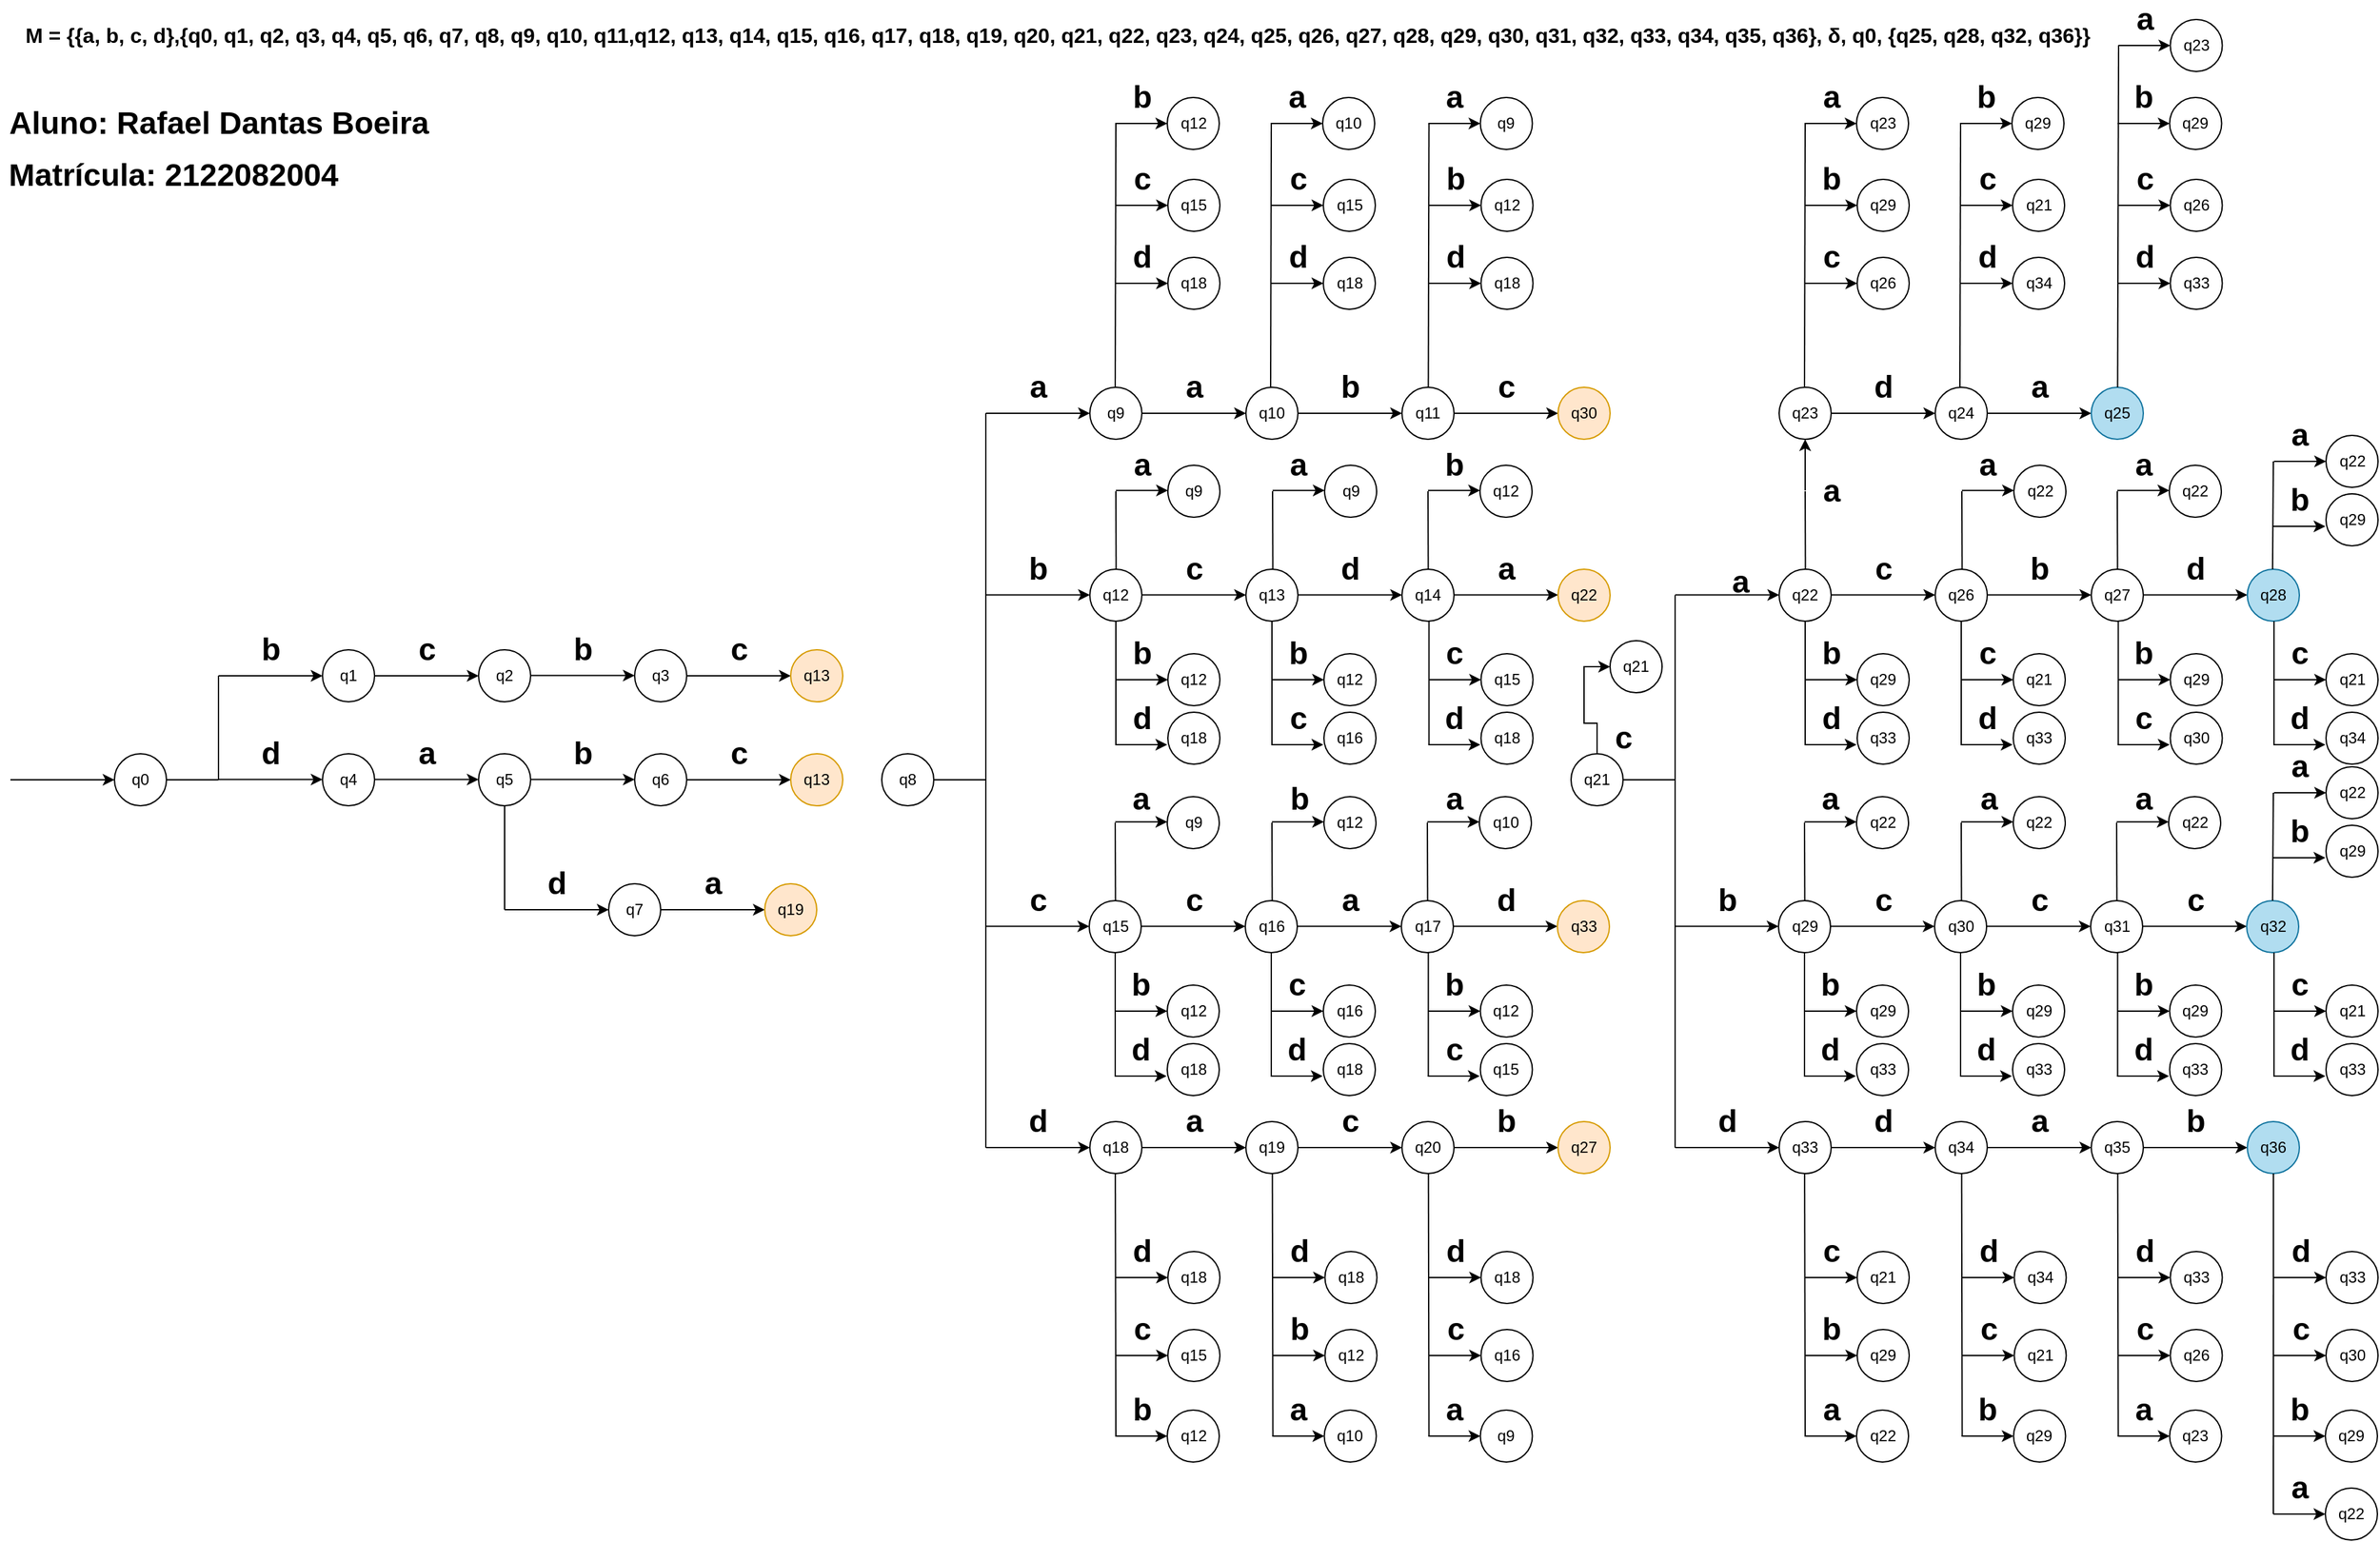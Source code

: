 <mxfile version="21.7.1" type="github">
  <diagram name="Página-1" id="NWVNqmMcA7ZJjF6HqMYh">
    <mxGraphModel dx="1760" dy="1028" grid="1" gridSize="10" guides="1" tooltips="1" connect="1" arrows="1" fold="1" page="1" pageScale="1" pageWidth="1920" pageHeight="1200" math="0" shadow="0">
      <root>
        <mxCell id="0" />
        <mxCell id="1" parent="0" />
        <mxCell id="ubl2wMWENlvHtBSMLndZ-1" value="q0" style="ellipse;whiteSpace=wrap;html=1;aspect=fixed;" parent="1" vertex="1">
          <mxGeometry x="160" y="585" width="40" height="40" as="geometry" />
        </mxCell>
        <mxCell id="ubl2wMWENlvHtBSMLndZ-3" value="" style="endArrow=classic;html=1;rounded=0;entryX=0;entryY=0.5;entryDx=0;entryDy=0;" parent="1" target="ubl2wMWENlvHtBSMLndZ-1" edge="1">
          <mxGeometry width="50" height="50" relative="1" as="geometry">
            <mxPoint x="80" y="605" as="sourcePoint" />
            <mxPoint x="130" y="615" as="targetPoint" />
          </mxGeometry>
        </mxCell>
        <mxCell id="ubl2wMWENlvHtBSMLndZ-4" value="" style="endArrow=none;html=1;rounded=0;exitX=1;exitY=0.5;exitDx=0;exitDy=0;" parent="1" source="ubl2wMWENlvHtBSMLndZ-1" edge="1">
          <mxGeometry width="50" height="50" relative="1" as="geometry">
            <mxPoint x="220" y="655" as="sourcePoint" />
            <mxPoint x="240" y="605" as="targetPoint" />
          </mxGeometry>
        </mxCell>
        <mxCell id="ubl2wMWENlvHtBSMLndZ-5" value="" style="endArrow=none;html=1;rounded=0;" parent="1" edge="1">
          <mxGeometry width="50" height="50" relative="1" as="geometry">
            <mxPoint x="460" y="705" as="sourcePoint" />
            <mxPoint x="460" y="625" as="targetPoint" />
          </mxGeometry>
        </mxCell>
        <mxCell id="ubl2wMWENlvHtBSMLndZ-6" value="" style="endArrow=none;html=1;rounded=0;" parent="1" edge="1">
          <mxGeometry width="50" height="50" relative="1" as="geometry">
            <mxPoint x="240" y="605" as="sourcePoint" />
            <mxPoint x="240" y="525" as="targetPoint" />
          </mxGeometry>
        </mxCell>
        <mxCell id="ubl2wMWENlvHtBSMLndZ-7" value="" style="endArrow=classic;html=1;rounded=0;entryX=0;entryY=0.5;entryDx=0;entryDy=0;" parent="1" edge="1">
          <mxGeometry width="50" height="50" relative="1" as="geometry">
            <mxPoint x="240" y="525" as="sourcePoint" />
            <mxPoint x="320" y="525" as="targetPoint" />
          </mxGeometry>
        </mxCell>
        <mxCell id="ubl2wMWENlvHtBSMLndZ-8" value="" style="endArrow=classic;html=1;rounded=0;entryX=0;entryY=0.5;entryDx=0;entryDy=0;" parent="1" edge="1">
          <mxGeometry width="50" height="50" relative="1" as="geometry">
            <mxPoint x="240" y="604.81" as="sourcePoint" />
            <mxPoint x="320" y="604.81" as="targetPoint" />
          </mxGeometry>
        </mxCell>
        <mxCell id="ubl2wMWENlvHtBSMLndZ-9" value="" style="endArrow=classic;html=1;rounded=0;entryX=0;entryY=0.5;entryDx=0;entryDy=0;" parent="1" edge="1">
          <mxGeometry width="50" height="50" relative="1" as="geometry">
            <mxPoint x="460" y="705" as="sourcePoint" />
            <mxPoint x="540" y="705" as="targetPoint" />
          </mxGeometry>
        </mxCell>
        <mxCell id="ubl2wMWENlvHtBSMLndZ-10" value="q1" style="ellipse;whiteSpace=wrap;html=1;aspect=fixed;" parent="1" vertex="1">
          <mxGeometry x="320" y="505" width="40" height="40" as="geometry" />
        </mxCell>
        <mxCell id="ubl2wMWENlvHtBSMLndZ-11" value="q4" style="ellipse;whiteSpace=wrap;html=1;aspect=fixed;" parent="1" vertex="1">
          <mxGeometry x="320" y="585" width="40" height="40" as="geometry" />
        </mxCell>
        <mxCell id="ubl2wMWENlvHtBSMLndZ-12" value="q7" style="ellipse;whiteSpace=wrap;html=1;aspect=fixed;" parent="1" vertex="1">
          <mxGeometry x="540" y="685" width="40" height="40" as="geometry" />
        </mxCell>
        <mxCell id="ubl2wMWENlvHtBSMLndZ-18" value="" style="endArrow=classic;html=1;rounded=0;entryX=0;entryY=0.5;entryDx=0;entryDy=0;" parent="1" edge="1">
          <mxGeometry width="50" height="50" relative="1" as="geometry">
            <mxPoint x="360" y="525" as="sourcePoint" />
            <mxPoint x="440" y="525" as="targetPoint" />
          </mxGeometry>
        </mxCell>
        <mxCell id="ubl2wMWENlvHtBSMLndZ-19" value="" style="endArrow=classic;html=1;rounded=0;entryX=0;entryY=0.5;entryDx=0;entryDy=0;" parent="1" edge="1">
          <mxGeometry width="50" height="50" relative="1" as="geometry">
            <mxPoint x="360" y="604.81" as="sourcePoint" />
            <mxPoint x="440" y="604.81" as="targetPoint" />
          </mxGeometry>
        </mxCell>
        <mxCell id="ubl2wMWENlvHtBSMLndZ-21" value="q2" style="ellipse;whiteSpace=wrap;html=1;aspect=fixed;" parent="1" vertex="1">
          <mxGeometry x="440" y="505" width="40" height="40" as="geometry" />
        </mxCell>
        <mxCell id="ubl2wMWENlvHtBSMLndZ-22" value="q5" style="ellipse;whiteSpace=wrap;html=1;aspect=fixed;" parent="1" vertex="1">
          <mxGeometry x="440" y="585" width="40" height="40" as="geometry" />
        </mxCell>
        <mxCell id="ubl2wMWENlvHtBSMLndZ-26" value="" style="endArrow=classic;html=1;rounded=0;entryX=0;entryY=0.5;entryDx=0;entryDy=0;" parent="1" edge="1">
          <mxGeometry width="50" height="50" relative="1" as="geometry">
            <mxPoint x="600" y="525" as="sourcePoint" />
            <mxPoint x="680" y="525" as="targetPoint" />
          </mxGeometry>
        </mxCell>
        <mxCell id="ubl2wMWENlvHtBSMLndZ-28" value="" style="endArrow=classic;html=1;rounded=0;entryX=0;entryY=0.5;entryDx=0;entryDy=0;" parent="1" edge="1">
          <mxGeometry width="50" height="50" relative="1" as="geometry">
            <mxPoint x="580" y="705" as="sourcePoint" />
            <mxPoint x="660" y="705" as="targetPoint" />
          </mxGeometry>
        </mxCell>
        <mxCell id="ubl2wMWENlvHtBSMLndZ-29" value="q13" style="ellipse;whiteSpace=wrap;html=1;aspect=fixed;fillColor=#ffe6cc;strokeColor=#d79b00;" parent="1" vertex="1">
          <mxGeometry x="680" y="505" width="40" height="40" as="geometry" />
        </mxCell>
        <mxCell id="ubl2wMWENlvHtBSMLndZ-31" value="q19" style="ellipse;whiteSpace=wrap;html=1;aspect=fixed;fillColor=#ffe6cc;strokeColor=#d79b00;" parent="1" vertex="1">
          <mxGeometry x="660" y="685" width="40" height="40" as="geometry" />
        </mxCell>
        <mxCell id="ubl2wMWENlvHtBSMLndZ-36" value="c" style="text;strokeColor=none;fillColor=none;html=1;fontSize=24;fontStyle=1;verticalAlign=middle;align=center;" parent="1" vertex="1">
          <mxGeometry x="390" y="495" width="20" height="20" as="geometry" />
        </mxCell>
        <mxCell id="ubl2wMWENlvHtBSMLndZ-39" value="b" style="text;strokeColor=none;fillColor=none;html=1;fontSize=24;fontStyle=1;verticalAlign=middle;align=center;" parent="1" vertex="1">
          <mxGeometry x="270" y="495" width="20" height="20" as="geometry" />
        </mxCell>
        <mxCell id="ubl2wMWENlvHtBSMLndZ-40" value="d" style="text;strokeColor=none;fillColor=none;html=1;fontSize=24;fontStyle=1;verticalAlign=middle;align=center;" parent="1" vertex="1">
          <mxGeometry x="270" y="575" width="20" height="20" as="geometry" />
        </mxCell>
        <mxCell id="ubl2wMWENlvHtBSMLndZ-41" value="d" style="text;strokeColor=none;fillColor=none;html=1;fontSize=24;fontStyle=1;verticalAlign=middle;align=center;" parent="1" vertex="1">
          <mxGeometry x="490" y="675" width="20" height="20" as="geometry" />
        </mxCell>
        <mxCell id="ubl2wMWENlvHtBSMLndZ-42" value="a" style="text;strokeColor=none;fillColor=none;html=1;fontSize=24;fontStyle=1;verticalAlign=middle;align=center;" parent="1" vertex="1">
          <mxGeometry x="390" y="575" width="20" height="20" as="geometry" />
        </mxCell>
        <mxCell id="ubl2wMWENlvHtBSMLndZ-43" value="c" style="text;strokeColor=none;fillColor=none;html=1;fontSize=24;fontStyle=1;verticalAlign=middle;align=center;" parent="1" vertex="1">
          <mxGeometry x="630" y="495" width="20" height="20" as="geometry" />
        </mxCell>
        <mxCell id="ubl2wMWENlvHtBSMLndZ-46" value="a" style="text;strokeColor=none;fillColor=none;html=1;fontSize=24;fontStyle=1;verticalAlign=middle;align=center;" parent="1" vertex="1">
          <mxGeometry x="610" y="675" width="20" height="20" as="geometry" />
        </mxCell>
        <mxCell id="ubl2wMWENlvHtBSMLndZ-113" value="q8" style="ellipse;whiteSpace=wrap;html=1;aspect=fixed;" parent="1" vertex="1">
          <mxGeometry x="750" y="585" width="40" height="40" as="geometry" />
        </mxCell>
        <mxCell id="ubl2wMWENlvHtBSMLndZ-115" value="" style="endArrow=none;html=1;rounded=0;exitX=1;exitY=0.5;exitDx=0;exitDy=0;" parent="1" source="ubl2wMWENlvHtBSMLndZ-113" edge="1">
          <mxGeometry width="50" height="50" relative="1" as="geometry">
            <mxPoint x="810" y="655" as="sourcePoint" />
            <mxPoint x="830" y="605" as="targetPoint" />
          </mxGeometry>
        </mxCell>
        <mxCell id="ubl2wMWENlvHtBSMLndZ-116" value="" style="endArrow=none;html=1;rounded=0;" parent="1" edge="1">
          <mxGeometry width="50" height="50" relative="1" as="geometry">
            <mxPoint x="830" y="888" as="sourcePoint" />
            <mxPoint x="830" y="463" as="targetPoint" />
          </mxGeometry>
        </mxCell>
        <mxCell id="ubl2wMWENlvHtBSMLndZ-117" value="" style="endArrow=none;html=1;rounded=0;" parent="1" edge="1">
          <mxGeometry width="50" height="50" relative="1" as="geometry">
            <mxPoint x="830" y="463" as="sourcePoint" />
            <mxPoint x="830" y="323" as="targetPoint" />
          </mxGeometry>
        </mxCell>
        <mxCell id="ubl2wMWENlvHtBSMLndZ-118" value="" style="endArrow=classic;html=1;rounded=0;entryX=0;entryY=0.5;entryDx=0;entryDy=0;" parent="1" edge="1">
          <mxGeometry width="50" height="50" relative="1" as="geometry">
            <mxPoint x="830" y="323" as="sourcePoint" />
            <mxPoint x="910" y="323" as="targetPoint" />
          </mxGeometry>
        </mxCell>
        <mxCell id="ubl2wMWENlvHtBSMLndZ-119" value="" style="endArrow=classic;html=1;rounded=0;entryX=0;entryY=0.5;entryDx=0;entryDy=0;" parent="1" edge="1">
          <mxGeometry width="50" height="50" relative="1" as="geometry">
            <mxPoint x="830" y="462.81" as="sourcePoint" />
            <mxPoint x="910" y="462.81" as="targetPoint" />
          </mxGeometry>
        </mxCell>
        <mxCell id="ubl2wMWENlvHtBSMLndZ-120" value="" style="endArrow=classic;html=1;rounded=0;entryX=0;entryY=0.5;entryDx=0;entryDy=0;" parent="1" edge="1">
          <mxGeometry width="50" height="50" relative="1" as="geometry">
            <mxPoint x="830" y="888" as="sourcePoint" />
            <mxPoint x="910" y="888" as="targetPoint" />
          </mxGeometry>
        </mxCell>
        <mxCell id="ubl2wMWENlvHtBSMLndZ-121" value="q9" style="ellipse;whiteSpace=wrap;html=1;aspect=fixed;" parent="1" vertex="1">
          <mxGeometry x="910" y="303" width="40" height="40" as="geometry" />
        </mxCell>
        <mxCell id="ubl2wMWENlvHtBSMLndZ-122" value="q12" style="ellipse;whiteSpace=wrap;html=1;aspect=fixed;" parent="1" vertex="1">
          <mxGeometry x="910" y="443" width="40" height="40" as="geometry" />
        </mxCell>
        <mxCell id="ubl2wMWENlvHtBSMLndZ-123" value="q18" style="ellipse;whiteSpace=wrap;html=1;aspect=fixed;" parent="1" vertex="1">
          <mxGeometry x="910" y="868" width="40" height="40" as="geometry" />
        </mxCell>
        <mxCell id="ubl2wMWENlvHtBSMLndZ-124" value="" style="endArrow=classic;html=1;rounded=0;entryX=0;entryY=0.5;entryDx=0;entryDy=0;" parent="1" edge="1">
          <mxGeometry width="50" height="50" relative="1" as="geometry">
            <mxPoint x="950" y="323" as="sourcePoint" />
            <mxPoint x="1030" y="323" as="targetPoint" />
          </mxGeometry>
        </mxCell>
        <mxCell id="ubl2wMWENlvHtBSMLndZ-125" value="" style="endArrow=classic;html=1;rounded=0;entryX=0;entryY=0.5;entryDx=0;entryDy=0;" parent="1" edge="1">
          <mxGeometry width="50" height="50" relative="1" as="geometry">
            <mxPoint x="950" y="462.81" as="sourcePoint" />
            <mxPoint x="1030" y="462.81" as="targetPoint" />
          </mxGeometry>
        </mxCell>
        <mxCell id="ubl2wMWENlvHtBSMLndZ-126" value="" style="endArrow=classic;html=1;rounded=0;entryX=0;entryY=0.5;entryDx=0;entryDy=0;" parent="1" edge="1">
          <mxGeometry width="50" height="50" relative="1" as="geometry">
            <mxPoint x="950" y="888" as="sourcePoint" />
            <mxPoint x="1030" y="888" as="targetPoint" />
          </mxGeometry>
        </mxCell>
        <mxCell id="ubl2wMWENlvHtBSMLndZ-127" value="q10" style="ellipse;whiteSpace=wrap;html=1;aspect=fixed;" parent="1" vertex="1">
          <mxGeometry x="1030" y="303" width="40" height="40" as="geometry" />
        </mxCell>
        <mxCell id="ubl2wMWENlvHtBSMLndZ-128" value="q13" style="ellipse;whiteSpace=wrap;html=1;aspect=fixed;" parent="1" vertex="1">
          <mxGeometry x="1030" y="443" width="40" height="40" as="geometry" />
        </mxCell>
        <mxCell id="ubl2wMWENlvHtBSMLndZ-129" value="q19" style="ellipse;whiteSpace=wrap;html=1;aspect=fixed;" parent="1" vertex="1">
          <mxGeometry x="1030" y="868" width="40" height="40" as="geometry" />
        </mxCell>
        <mxCell id="ubl2wMWENlvHtBSMLndZ-130" value="" style="endArrow=classic;html=1;rounded=0;entryX=0;entryY=0.5;entryDx=0;entryDy=0;" parent="1" edge="1">
          <mxGeometry width="50" height="50" relative="1" as="geometry">
            <mxPoint x="1070" y="323" as="sourcePoint" />
            <mxPoint x="1150" y="323" as="targetPoint" />
          </mxGeometry>
        </mxCell>
        <mxCell id="ubl2wMWENlvHtBSMLndZ-131" value="" style="endArrow=classic;html=1;rounded=0;entryX=0;entryY=0.5;entryDx=0;entryDy=0;" parent="1" edge="1">
          <mxGeometry width="50" height="50" relative="1" as="geometry">
            <mxPoint x="1070" y="462.81" as="sourcePoint" />
            <mxPoint x="1150" y="462.81" as="targetPoint" />
          </mxGeometry>
        </mxCell>
        <mxCell id="ubl2wMWENlvHtBSMLndZ-132" value="" style="endArrow=classic;html=1;rounded=0;entryX=0;entryY=0.5;entryDx=0;entryDy=0;" parent="1" edge="1">
          <mxGeometry width="50" height="50" relative="1" as="geometry">
            <mxPoint x="1070" y="888" as="sourcePoint" />
            <mxPoint x="1150" y="888" as="targetPoint" />
          </mxGeometry>
        </mxCell>
        <mxCell id="ubl2wMWENlvHtBSMLndZ-133" value="q11" style="ellipse;whiteSpace=wrap;html=1;aspect=fixed;" parent="1" vertex="1">
          <mxGeometry x="1150" y="303" width="40" height="40" as="geometry" />
        </mxCell>
        <mxCell id="ubl2wMWENlvHtBSMLndZ-134" value="q14" style="ellipse;whiteSpace=wrap;html=1;aspect=fixed;" parent="1" vertex="1">
          <mxGeometry x="1150" y="443" width="40" height="40" as="geometry" />
        </mxCell>
        <mxCell id="ubl2wMWENlvHtBSMLndZ-135" value="q20" style="ellipse;whiteSpace=wrap;html=1;aspect=fixed;" parent="1" vertex="1">
          <mxGeometry x="1150" y="868" width="40" height="40" as="geometry" />
        </mxCell>
        <mxCell id="ubl2wMWENlvHtBSMLndZ-136" value="a" style="text;strokeColor=none;fillColor=none;html=1;fontSize=24;fontStyle=1;verticalAlign=middle;align=center;" parent="1" vertex="1">
          <mxGeometry x="980" y="293" width="20" height="20" as="geometry" />
        </mxCell>
        <mxCell id="ubl2wMWENlvHtBSMLndZ-137" value="a" style="text;strokeColor=none;fillColor=none;html=1;fontSize=24;fontStyle=1;verticalAlign=middle;align=center;" parent="1" vertex="1">
          <mxGeometry x="860" y="293" width="20" height="20" as="geometry" />
        </mxCell>
        <mxCell id="ubl2wMWENlvHtBSMLndZ-138" value="b" style="text;strokeColor=none;fillColor=none;html=1;fontSize=24;fontStyle=1;verticalAlign=middle;align=center;" parent="1" vertex="1">
          <mxGeometry x="860" y="433" width="20" height="20" as="geometry" />
        </mxCell>
        <mxCell id="ubl2wMWENlvHtBSMLndZ-139" value="d" style="text;strokeColor=none;fillColor=none;html=1;fontSize=24;fontStyle=1;verticalAlign=middle;align=center;" parent="1" vertex="1">
          <mxGeometry x="860" y="858" width="20" height="20" as="geometry" />
        </mxCell>
        <mxCell id="ubl2wMWENlvHtBSMLndZ-140" value="c" style="text;strokeColor=none;fillColor=none;html=1;fontSize=24;fontStyle=1;verticalAlign=middle;align=center;" parent="1" vertex="1">
          <mxGeometry x="980" y="433" width="20" height="20" as="geometry" />
        </mxCell>
        <mxCell id="ubl2wMWENlvHtBSMLndZ-141" value="b" style="text;strokeColor=none;fillColor=none;html=1;fontSize=24;fontStyle=1;verticalAlign=middle;align=center;" parent="1" vertex="1">
          <mxGeometry x="1100" y="293" width="20" height="20" as="geometry" />
        </mxCell>
        <mxCell id="ubl2wMWENlvHtBSMLndZ-142" value="d" style="text;strokeColor=none;fillColor=none;html=1;fontSize=24;fontStyle=1;verticalAlign=middle;align=center;" parent="1" vertex="1">
          <mxGeometry x="1100" y="433" width="20" height="20" as="geometry" />
        </mxCell>
        <mxCell id="ubl2wMWENlvHtBSMLndZ-143" value="a" style="text;strokeColor=none;fillColor=none;html=1;fontSize=24;fontStyle=1;verticalAlign=middle;align=center;" parent="1" vertex="1">
          <mxGeometry x="980" y="858" width="20" height="20" as="geometry" />
        </mxCell>
        <mxCell id="ubl2wMWENlvHtBSMLndZ-144" value="c" style="text;strokeColor=none;fillColor=none;html=1;fontSize=24;fontStyle=1;verticalAlign=middle;align=center;" parent="1" vertex="1">
          <mxGeometry x="1100" y="858" width="20" height="20" as="geometry" />
        </mxCell>
        <mxCell id="ubl2wMWENlvHtBSMLndZ-151" value="" style="endArrow=classic;html=1;rounded=0;entryX=0;entryY=0.5;entryDx=0;entryDy=0;" parent="1" edge="1">
          <mxGeometry width="50" height="50" relative="1" as="geometry">
            <mxPoint x="1190" y="323" as="sourcePoint" />
            <mxPoint x="1270" y="323" as="targetPoint" />
          </mxGeometry>
        </mxCell>
        <mxCell id="ubl2wMWENlvHtBSMLndZ-152" value="" style="endArrow=classic;html=1;rounded=0;entryX=0;entryY=0.5;entryDx=0;entryDy=0;" parent="1" edge="1">
          <mxGeometry width="50" height="50" relative="1" as="geometry">
            <mxPoint x="1190" y="462.81" as="sourcePoint" />
            <mxPoint x="1270" y="462.81" as="targetPoint" />
          </mxGeometry>
        </mxCell>
        <mxCell id="ubl2wMWENlvHtBSMLndZ-153" value="" style="endArrow=classic;html=1;rounded=0;entryX=0;entryY=0.5;entryDx=0;entryDy=0;" parent="1" edge="1">
          <mxGeometry width="50" height="50" relative="1" as="geometry">
            <mxPoint x="1190" y="888" as="sourcePoint" />
            <mxPoint x="1270" y="888" as="targetPoint" />
          </mxGeometry>
        </mxCell>
        <mxCell id="ubl2wMWENlvHtBSMLndZ-154" value="q30" style="ellipse;whiteSpace=wrap;html=1;aspect=fixed;fillColor=#ffe6cc;strokeColor=#d79b00;" parent="1" vertex="1">
          <mxGeometry x="1270" y="303" width="40" height="40" as="geometry" />
        </mxCell>
        <mxCell id="ubl2wMWENlvHtBSMLndZ-155" value="q22" style="ellipse;whiteSpace=wrap;html=1;aspect=fixed;fillColor=#ffe6cc;strokeColor=#d79b00;" parent="1" vertex="1">
          <mxGeometry x="1270" y="443" width="40" height="40" as="geometry" />
        </mxCell>
        <mxCell id="ubl2wMWENlvHtBSMLndZ-156" value="q27" style="ellipse;whiteSpace=wrap;html=1;aspect=fixed;fillColor=#ffe6cc;strokeColor=#d79b00;" parent="1" vertex="1">
          <mxGeometry x="1270" y="868" width="40" height="40" as="geometry" />
        </mxCell>
        <mxCell id="ubl2wMWENlvHtBSMLndZ-157" value="c" style="text;strokeColor=none;fillColor=none;html=1;fontSize=24;fontStyle=1;verticalAlign=middle;align=center;" parent="1" vertex="1">
          <mxGeometry x="1220" y="293" width="20" height="20" as="geometry" />
        </mxCell>
        <mxCell id="ubl2wMWENlvHtBSMLndZ-158" value="a" style="text;strokeColor=none;fillColor=none;html=1;fontSize=24;fontStyle=1;verticalAlign=middle;align=center;" parent="1" vertex="1">
          <mxGeometry x="1220" y="433" width="20" height="20" as="geometry" />
        </mxCell>
        <mxCell id="ubl2wMWENlvHtBSMLndZ-159" value="b" style="text;strokeColor=none;fillColor=none;html=1;fontSize=24;fontStyle=1;verticalAlign=middle;align=center;" parent="1" vertex="1">
          <mxGeometry x="1220" y="858" width="20" height="20" as="geometry" />
        </mxCell>
        <mxCell id="ubl2wMWENlvHtBSMLndZ-160" value="" style="endArrow=none;html=1;rounded=0;" parent="1" edge="1">
          <mxGeometry width="50" height="50" relative="1" as="geometry">
            <mxPoint x="929.5" y="303" as="sourcePoint" />
            <mxPoint x="930" y="100" as="targetPoint" />
          </mxGeometry>
        </mxCell>
        <mxCell id="ubl2wMWENlvHtBSMLndZ-161" value="" style="endArrow=classic;html=1;rounded=0;entryX=0;entryY=0.5;entryDx=0;entryDy=0;" parent="1" target="ubl2wMWENlvHtBSMLndZ-163" edge="1">
          <mxGeometry width="50" height="50" relative="1" as="geometry">
            <mxPoint x="930" y="163" as="sourcePoint" />
            <mxPoint x="940" y="162.58" as="targetPoint" />
          </mxGeometry>
        </mxCell>
        <mxCell id="ubl2wMWENlvHtBSMLndZ-163" value="q15" style="ellipse;whiteSpace=wrap;html=1;aspect=fixed;" parent="1" vertex="1">
          <mxGeometry x="970" y="143" width="40" height="40" as="geometry" />
        </mxCell>
        <mxCell id="ubl2wMWENlvHtBSMLndZ-164" value="" style="endArrow=classic;html=1;rounded=0;entryX=0;entryY=0.5;entryDx=0;entryDy=0;" parent="1" target="ubl2wMWENlvHtBSMLndZ-165" edge="1">
          <mxGeometry width="50" height="50" relative="1" as="geometry">
            <mxPoint x="930" y="223" as="sourcePoint" />
            <mxPoint x="940" y="222.58" as="targetPoint" />
          </mxGeometry>
        </mxCell>
        <mxCell id="ubl2wMWENlvHtBSMLndZ-165" value="q18" style="ellipse;whiteSpace=wrap;html=1;aspect=fixed;" parent="1" vertex="1">
          <mxGeometry x="970" y="203" width="40" height="40" as="geometry" />
        </mxCell>
        <mxCell id="ubl2wMWENlvHtBSMLndZ-176" value="" style="endArrow=classic;html=1;rounded=0;entryX=0;entryY=0.5;entryDx=0;entryDy=0;" parent="1" target="ubl2wMWENlvHtBSMLndZ-177" edge="1">
          <mxGeometry width="50" height="50" relative="1" as="geometry">
            <mxPoint x="930" y="988" as="sourcePoint" />
            <mxPoint x="940" y="987.58" as="targetPoint" />
          </mxGeometry>
        </mxCell>
        <mxCell id="ubl2wMWENlvHtBSMLndZ-177" value="q18" style="ellipse;whiteSpace=wrap;html=1;aspect=fixed;" parent="1" vertex="1">
          <mxGeometry x="970" y="968" width="40" height="40" as="geometry" />
        </mxCell>
        <mxCell id="ubl2wMWENlvHtBSMLndZ-178" value="" style="endArrow=classic;html=1;rounded=0;entryX=0;entryY=0.5;entryDx=0;entryDy=0;" parent="1" target="ubl2wMWENlvHtBSMLndZ-179" edge="1">
          <mxGeometry width="50" height="50" relative="1" as="geometry">
            <mxPoint x="930" y="1048" as="sourcePoint" />
            <mxPoint x="940" y="1047.58" as="targetPoint" />
          </mxGeometry>
        </mxCell>
        <mxCell id="ubl2wMWENlvHtBSMLndZ-179" value="q15" style="ellipse;whiteSpace=wrap;html=1;aspect=fixed;" parent="1" vertex="1">
          <mxGeometry x="970" y="1028" width="40" height="40" as="geometry" />
        </mxCell>
        <mxCell id="ubl2wMWENlvHtBSMLndZ-180" value="" style="endArrow=none;html=1;rounded=0;" parent="1" edge="1">
          <mxGeometry width="50" height="50" relative="1" as="geometry">
            <mxPoint x="930" y="1110" as="sourcePoint" />
            <mxPoint x="929.58" y="908" as="targetPoint" />
          </mxGeometry>
        </mxCell>
        <mxCell id="ubl2wMWENlvHtBSMLndZ-191" value="" style="endArrow=none;html=1;rounded=0;" parent="1" edge="1">
          <mxGeometry width="50" height="50" relative="1" as="geometry">
            <mxPoint x="930.21" y="443" as="sourcePoint" />
            <mxPoint x="930" y="383" as="targetPoint" />
          </mxGeometry>
        </mxCell>
        <mxCell id="ubl2wMWENlvHtBSMLndZ-192" value="" style="endArrow=classic;html=1;rounded=0;entryX=0;entryY=0.5;entryDx=0;entryDy=0;" parent="1" edge="1">
          <mxGeometry width="50" height="50" relative="1" as="geometry">
            <mxPoint x="930" y="382.43" as="sourcePoint" />
            <mxPoint x="970" y="382.43" as="targetPoint" />
          </mxGeometry>
        </mxCell>
        <mxCell id="ubl2wMWENlvHtBSMLndZ-193" value="q9" style="ellipse;whiteSpace=wrap;html=1;aspect=fixed;" parent="1" vertex="1">
          <mxGeometry x="970" y="363" width="40" height="40" as="geometry" />
        </mxCell>
        <mxCell id="ubl2wMWENlvHtBSMLndZ-194" value="" style="endArrow=none;html=1;rounded=0;" parent="1" edge="1">
          <mxGeometry width="50" height="50" relative="1" as="geometry">
            <mxPoint x="1050.71" y="443" as="sourcePoint" />
            <mxPoint x="1050.5" y="383" as="targetPoint" />
          </mxGeometry>
        </mxCell>
        <mxCell id="ubl2wMWENlvHtBSMLndZ-195" value="" style="endArrow=classic;html=1;rounded=0;entryX=0;entryY=0.5;entryDx=0;entryDy=0;" parent="1" edge="1">
          <mxGeometry width="50" height="50" relative="1" as="geometry">
            <mxPoint x="1050.5" y="382.43" as="sourcePoint" />
            <mxPoint x="1090.5" y="382.43" as="targetPoint" />
          </mxGeometry>
        </mxCell>
        <mxCell id="ubl2wMWENlvHtBSMLndZ-196" value="q9" style="ellipse;whiteSpace=wrap;html=1;aspect=fixed;" parent="1" vertex="1">
          <mxGeometry x="1090.5" y="363" width="40" height="40" as="geometry" />
        </mxCell>
        <mxCell id="ubl2wMWENlvHtBSMLndZ-197" value="" style="endArrow=none;html=1;rounded=0;" parent="1" edge="1">
          <mxGeometry width="50" height="50" relative="1" as="geometry">
            <mxPoint x="1170.21" y="443" as="sourcePoint" />
            <mxPoint x="1170" y="383" as="targetPoint" />
          </mxGeometry>
        </mxCell>
        <mxCell id="ubl2wMWENlvHtBSMLndZ-198" value="" style="endArrow=classic;html=1;rounded=0;entryX=0;entryY=0.5;entryDx=0;entryDy=0;" parent="1" edge="1">
          <mxGeometry width="50" height="50" relative="1" as="geometry">
            <mxPoint x="1170" y="382.43" as="sourcePoint" />
            <mxPoint x="1210" y="382.43" as="targetPoint" />
          </mxGeometry>
        </mxCell>
        <mxCell id="ubl2wMWENlvHtBSMLndZ-199" value="q12" style="ellipse;whiteSpace=wrap;html=1;aspect=fixed;" parent="1" vertex="1">
          <mxGeometry x="1210" y="363" width="40" height="40" as="geometry" />
        </mxCell>
        <mxCell id="ubl2wMWENlvHtBSMLndZ-209" value="d" style="text;strokeColor=none;fillColor=none;html=1;fontSize=24;fontStyle=1;verticalAlign=middle;align=center;" parent="1" vertex="1">
          <mxGeometry x="940" y="193" width="20" height="20" as="geometry" />
        </mxCell>
        <mxCell id="ubl2wMWENlvHtBSMLndZ-210" value="c" style="text;strokeColor=none;fillColor=none;html=1;fontSize=24;fontStyle=1;verticalAlign=middle;align=center;" parent="1" vertex="1">
          <mxGeometry x="940" y="133" width="20" height="20" as="geometry" />
        </mxCell>
        <mxCell id="ubl2wMWENlvHtBSMLndZ-215" value="a" style="text;strokeColor=none;fillColor=none;html=1;fontSize=24;fontStyle=1;verticalAlign=middle;align=center;" parent="1" vertex="1">
          <mxGeometry x="940" y="353" width="20" height="20" as="geometry" />
        </mxCell>
        <mxCell id="ubl2wMWENlvHtBSMLndZ-216" value="a" style="text;strokeColor=none;fillColor=none;html=1;fontSize=24;fontStyle=1;verticalAlign=middle;align=center;" parent="1" vertex="1">
          <mxGeometry x="1060" y="353" width="20" height="20" as="geometry" />
        </mxCell>
        <mxCell id="ubl2wMWENlvHtBSMLndZ-217" value="b" style="text;strokeColor=none;fillColor=none;html=1;fontSize=24;fontStyle=1;verticalAlign=middle;align=center;" parent="1" vertex="1">
          <mxGeometry x="1180" y="353" width="20" height="20" as="geometry" />
        </mxCell>
        <mxCell id="ubl2wMWENlvHtBSMLndZ-221" value="d" style="text;strokeColor=none;fillColor=none;html=1;fontSize=24;fontStyle=1;verticalAlign=middle;align=center;" parent="1" vertex="1">
          <mxGeometry x="940" y="958" width="20" height="20" as="geometry" />
        </mxCell>
        <mxCell id="ubl2wMWENlvHtBSMLndZ-222" value="c" style="text;strokeColor=none;fillColor=none;html=1;fontSize=24;fontStyle=1;verticalAlign=middle;align=center;" parent="1" vertex="1">
          <mxGeometry x="940" y="1018" width="20" height="20" as="geometry" />
        </mxCell>
        <mxCell id="ubl2wMWENlvHtBSMLndZ-365" value="&lt;font style=&quot;background-color: rgb(255, 255, 255);&quot;&gt;Aluno: Rafael Dantas Boeira&lt;/font&gt;" style="text;html=1;fontSize=24;fontStyle=1;verticalAlign=middle;align=center;" parent="1" vertex="1">
          <mxGeometry x="80" y="80" width="320" height="40" as="geometry" />
        </mxCell>
        <mxCell id="ubl2wMWENlvHtBSMLndZ-366" value="&lt;font style=&quot;background-color: rgb(255, 255, 255);&quot;&gt;Matrícula: 2122082004&lt;/font&gt;" style="text;strokeColor=none;fillColor=none;html=1;fontSize=24;fontStyle=1;verticalAlign=middle;align=center;" parent="1" vertex="1">
          <mxGeometry x="80" y="120" width="250" height="40" as="geometry" />
        </mxCell>
        <mxCell id="onbUg4vN85bDNZT3oMW7-1" value="&lt;font style=&quot;font-size: 16px;&quot;&gt;M = {{a, b, c, d},{q0, q1, q2, q3, q4, q5, q6, q7, q8, q9, q10, q11,q12, q13, q14, q15, q16, q17, q18, q19, q20, q21, q22, q23, q24, q25, q26, q27, q28, q29, q30, q31, q32, q33, q34, q35, q36}, δ, q0, {q25, q28, q32, q36}}&lt;/font&gt;" style="text;strokeColor=none;fillColor=none;html=1;fontSize=24;fontStyle=1;verticalAlign=middle;align=center;" parent="1" vertex="1">
          <mxGeometry x="80" y="10" width="1610.5" height="40" as="geometry" />
        </mxCell>
        <mxCell id="ClqnMnKsx_Ie9XqVXYmY-11" value="" style="endArrow=classic;html=1;rounded=0;entryX=0;entryY=0.5;entryDx=0;entryDy=0;" edge="1" parent="1">
          <mxGeometry width="50" height="50" relative="1" as="geometry">
            <mxPoint x="480" y="604.81" as="sourcePoint" />
            <mxPoint x="560" y="604.81" as="targetPoint" />
          </mxGeometry>
        </mxCell>
        <mxCell id="ClqnMnKsx_Ie9XqVXYmY-12" value="q6" style="ellipse;whiteSpace=wrap;html=1;aspect=fixed;" vertex="1" parent="1">
          <mxGeometry x="560" y="585" width="40" height="40" as="geometry" />
        </mxCell>
        <mxCell id="ClqnMnKsx_Ie9XqVXYmY-13" value="b" style="text;strokeColor=none;fillColor=none;html=1;fontSize=24;fontStyle=1;verticalAlign=middle;align=center;" vertex="1" parent="1">
          <mxGeometry x="510" y="575" width="20" height="20" as="geometry" />
        </mxCell>
        <mxCell id="ClqnMnKsx_Ie9XqVXYmY-17" value="" style="endArrow=classic;html=1;rounded=0;entryX=0;entryY=0.5;entryDx=0;entryDy=0;" edge="1" parent="1">
          <mxGeometry width="50" height="50" relative="1" as="geometry">
            <mxPoint x="480" y="524.81" as="sourcePoint" />
            <mxPoint x="560" y="524.81" as="targetPoint" />
          </mxGeometry>
        </mxCell>
        <mxCell id="ClqnMnKsx_Ie9XqVXYmY-18" value="q3" style="ellipse;whiteSpace=wrap;html=1;aspect=fixed;" vertex="1" parent="1">
          <mxGeometry x="560" y="505" width="40" height="40" as="geometry" />
        </mxCell>
        <mxCell id="ClqnMnKsx_Ie9XqVXYmY-19" value="b" style="text;strokeColor=none;fillColor=none;html=1;fontSize=24;fontStyle=1;verticalAlign=middle;align=center;" vertex="1" parent="1">
          <mxGeometry x="510" y="495" width="20" height="20" as="geometry" />
        </mxCell>
        <mxCell id="ClqnMnKsx_Ie9XqVXYmY-20" value="" style="endArrow=classic;html=1;rounded=0;entryX=0;entryY=0.5;entryDx=0;entryDy=0;" edge="1" parent="1">
          <mxGeometry width="50" height="50" relative="1" as="geometry">
            <mxPoint x="600" y="605" as="sourcePoint" />
            <mxPoint x="680" y="605" as="targetPoint" />
          </mxGeometry>
        </mxCell>
        <mxCell id="ClqnMnKsx_Ie9XqVXYmY-21" value="q13" style="ellipse;whiteSpace=wrap;html=1;aspect=fixed;fillColor=#ffe6cc;strokeColor=#d79b00;" vertex="1" parent="1">
          <mxGeometry x="680" y="585" width="40" height="40" as="geometry" />
        </mxCell>
        <mxCell id="ClqnMnKsx_Ie9XqVXYmY-22" value="c" style="text;strokeColor=none;fillColor=none;html=1;fontSize=24;fontStyle=1;verticalAlign=middle;align=center;" vertex="1" parent="1">
          <mxGeometry x="630" y="575" width="20" height="20" as="geometry" />
        </mxCell>
        <mxCell id="ClqnMnKsx_Ie9XqVXYmY-59" value="" style="endArrow=classic;html=1;rounded=0;entryX=0;entryY=0.5;entryDx=0;entryDy=0;" edge="1" parent="1" target="ClqnMnKsx_Ie9XqVXYmY-60">
          <mxGeometry width="50" height="50" relative="1" as="geometry">
            <mxPoint x="930.0" y="528" as="sourcePoint" />
            <mxPoint x="940.0" y="527.58" as="targetPoint" />
          </mxGeometry>
        </mxCell>
        <mxCell id="ClqnMnKsx_Ie9XqVXYmY-60" value="q12" style="ellipse;whiteSpace=wrap;html=1;aspect=fixed;" vertex="1" parent="1">
          <mxGeometry x="970.0" y="508" width="40" height="40" as="geometry" />
        </mxCell>
        <mxCell id="ClqnMnKsx_Ie9XqVXYmY-61" value="" style="endArrow=classic;html=1;rounded=0;entryX=0;entryY=0.5;entryDx=0;entryDy=0;" edge="1" parent="1">
          <mxGeometry width="50" height="50" relative="1" as="geometry">
            <mxPoint x="929.5" y="578" as="sourcePoint" />
            <mxPoint x="969.5" y="578" as="targetPoint" />
          </mxGeometry>
        </mxCell>
        <mxCell id="ClqnMnKsx_Ie9XqVXYmY-62" value="q18" style="ellipse;whiteSpace=wrap;html=1;aspect=fixed;" vertex="1" parent="1">
          <mxGeometry x="970.0" y="553" width="40" height="40" as="geometry" />
        </mxCell>
        <mxCell id="ClqnMnKsx_Ie9XqVXYmY-63" value="" style="endArrow=none;html=1;rounded=0;" edge="1" parent="1">
          <mxGeometry width="50" height="50" relative="1" as="geometry">
            <mxPoint x="930" y="578" as="sourcePoint" />
            <mxPoint x="930" y="483" as="targetPoint" />
          </mxGeometry>
        </mxCell>
        <mxCell id="ClqnMnKsx_Ie9XqVXYmY-64" value="d" style="text;strokeColor=none;fillColor=none;html=1;fontSize=24;fontStyle=1;verticalAlign=middle;align=center;" vertex="1" parent="1">
          <mxGeometry x="939.5" y="548" width="20" height="20" as="geometry" />
        </mxCell>
        <mxCell id="ClqnMnKsx_Ie9XqVXYmY-65" value="b" style="text;strokeColor=none;fillColor=none;html=1;fontSize=24;fontStyle=1;verticalAlign=middle;align=center;" vertex="1" parent="1">
          <mxGeometry x="939.5" y="498" width="20" height="20" as="geometry" />
        </mxCell>
        <mxCell id="ClqnMnKsx_Ie9XqVXYmY-66" value="" style="endArrow=classic;html=1;rounded=0;entryX=0;entryY=0.5;entryDx=0;entryDy=0;" edge="1" parent="1" target="ClqnMnKsx_Ie9XqVXYmY-67">
          <mxGeometry width="50" height="50" relative="1" as="geometry">
            <mxPoint x="1050" y="528" as="sourcePoint" />
            <mxPoint x="1060" y="527.58" as="targetPoint" />
          </mxGeometry>
        </mxCell>
        <mxCell id="ClqnMnKsx_Ie9XqVXYmY-67" value="q12" style="ellipse;whiteSpace=wrap;html=1;aspect=fixed;" vertex="1" parent="1">
          <mxGeometry x="1090" y="508" width="40" height="40" as="geometry" />
        </mxCell>
        <mxCell id="ClqnMnKsx_Ie9XqVXYmY-68" value="" style="endArrow=classic;html=1;rounded=0;entryX=0;entryY=0.5;entryDx=0;entryDy=0;" edge="1" parent="1">
          <mxGeometry width="50" height="50" relative="1" as="geometry">
            <mxPoint x="1049.5" y="578" as="sourcePoint" />
            <mxPoint x="1089.5" y="578" as="targetPoint" />
          </mxGeometry>
        </mxCell>
        <mxCell id="ClqnMnKsx_Ie9XqVXYmY-69" value="q16" style="ellipse;whiteSpace=wrap;html=1;aspect=fixed;" vertex="1" parent="1">
          <mxGeometry x="1090" y="553" width="40" height="40" as="geometry" />
        </mxCell>
        <mxCell id="ClqnMnKsx_Ie9XqVXYmY-70" value="" style="endArrow=none;html=1;rounded=0;" edge="1" parent="1">
          <mxGeometry width="50" height="50" relative="1" as="geometry">
            <mxPoint x="1050" y="578" as="sourcePoint" />
            <mxPoint x="1050" y="483" as="targetPoint" />
          </mxGeometry>
        </mxCell>
        <mxCell id="ClqnMnKsx_Ie9XqVXYmY-71" value="c" style="text;strokeColor=none;fillColor=none;html=1;fontSize=24;fontStyle=1;verticalAlign=middle;align=center;" vertex="1" parent="1">
          <mxGeometry x="1059.5" y="548" width="20" height="20" as="geometry" />
        </mxCell>
        <mxCell id="ClqnMnKsx_Ie9XqVXYmY-72" value="b" style="text;strokeColor=none;fillColor=none;html=1;fontSize=24;fontStyle=1;verticalAlign=middle;align=center;" vertex="1" parent="1">
          <mxGeometry x="1059.5" y="498" width="20" height="20" as="geometry" />
        </mxCell>
        <mxCell id="ClqnMnKsx_Ie9XqVXYmY-73" value="" style="endArrow=classic;html=1;rounded=0;entryX=0;entryY=0.5;entryDx=0;entryDy=0;" edge="1" parent="1" target="ClqnMnKsx_Ie9XqVXYmY-74">
          <mxGeometry width="50" height="50" relative="1" as="geometry">
            <mxPoint x="1170.75" y="528" as="sourcePoint" />
            <mxPoint x="1180.75" y="527.58" as="targetPoint" />
          </mxGeometry>
        </mxCell>
        <mxCell id="ClqnMnKsx_Ie9XqVXYmY-74" value="q15" style="ellipse;whiteSpace=wrap;html=1;aspect=fixed;" vertex="1" parent="1">
          <mxGeometry x="1210.75" y="508" width="40" height="40" as="geometry" />
        </mxCell>
        <mxCell id="ClqnMnKsx_Ie9XqVXYmY-75" value="" style="endArrow=classic;html=1;rounded=0;entryX=0;entryY=0.5;entryDx=0;entryDy=0;" edge="1" parent="1">
          <mxGeometry width="50" height="50" relative="1" as="geometry">
            <mxPoint x="1170.25" y="578" as="sourcePoint" />
            <mxPoint x="1210.25" y="578" as="targetPoint" />
          </mxGeometry>
        </mxCell>
        <mxCell id="ClqnMnKsx_Ie9XqVXYmY-76" value="q18" style="ellipse;whiteSpace=wrap;html=1;aspect=fixed;" vertex="1" parent="1">
          <mxGeometry x="1210.75" y="553" width="40" height="40" as="geometry" />
        </mxCell>
        <mxCell id="ClqnMnKsx_Ie9XqVXYmY-77" value="" style="endArrow=none;html=1;rounded=0;" edge="1" parent="1">
          <mxGeometry width="50" height="50" relative="1" as="geometry">
            <mxPoint x="1170.75" y="578" as="sourcePoint" />
            <mxPoint x="1170.75" y="483" as="targetPoint" />
          </mxGeometry>
        </mxCell>
        <mxCell id="ClqnMnKsx_Ie9XqVXYmY-78" value="d" style="text;strokeColor=none;fillColor=none;html=1;fontSize=24;fontStyle=1;verticalAlign=middle;align=center;" vertex="1" parent="1">
          <mxGeometry x="1180.25" y="548" width="20" height="20" as="geometry" />
        </mxCell>
        <mxCell id="ClqnMnKsx_Ie9XqVXYmY-79" value="c" style="text;strokeColor=none;fillColor=none;html=1;fontSize=24;fontStyle=1;verticalAlign=middle;align=center;" vertex="1" parent="1">
          <mxGeometry x="1180.25" y="498" width="20" height="20" as="geometry" />
        </mxCell>
        <mxCell id="ClqnMnKsx_Ie9XqVXYmY-125" value="" style="endArrow=classic;html=1;rounded=0;entryX=0;entryY=0.5;entryDx=0;entryDy=0;" edge="1" parent="1">
          <mxGeometry width="50" height="50" relative="1" as="geometry">
            <mxPoint x="829.5" y="717.81" as="sourcePoint" />
            <mxPoint x="909.5" y="717.81" as="targetPoint" />
          </mxGeometry>
        </mxCell>
        <mxCell id="ClqnMnKsx_Ie9XqVXYmY-126" value="q15" style="ellipse;whiteSpace=wrap;html=1;aspect=fixed;" vertex="1" parent="1">
          <mxGeometry x="909.5" y="698" width="40" height="40" as="geometry" />
        </mxCell>
        <mxCell id="ClqnMnKsx_Ie9XqVXYmY-127" value="" style="endArrow=classic;html=1;rounded=0;entryX=0;entryY=0.5;entryDx=0;entryDy=0;" edge="1" parent="1">
          <mxGeometry width="50" height="50" relative="1" as="geometry">
            <mxPoint x="949.5" y="717.81" as="sourcePoint" />
            <mxPoint x="1029.5" y="717.81" as="targetPoint" />
          </mxGeometry>
        </mxCell>
        <mxCell id="ClqnMnKsx_Ie9XqVXYmY-128" value="q16" style="ellipse;whiteSpace=wrap;html=1;aspect=fixed;" vertex="1" parent="1">
          <mxGeometry x="1029.5" y="698" width="40" height="40" as="geometry" />
        </mxCell>
        <mxCell id="ClqnMnKsx_Ie9XqVXYmY-129" value="" style="endArrow=classic;html=1;rounded=0;entryX=0;entryY=0.5;entryDx=0;entryDy=0;" edge="1" parent="1">
          <mxGeometry width="50" height="50" relative="1" as="geometry">
            <mxPoint x="1069.5" y="717.81" as="sourcePoint" />
            <mxPoint x="1149.5" y="717.81" as="targetPoint" />
          </mxGeometry>
        </mxCell>
        <mxCell id="ClqnMnKsx_Ie9XqVXYmY-130" value="q17" style="ellipse;whiteSpace=wrap;html=1;aspect=fixed;" vertex="1" parent="1">
          <mxGeometry x="1149.5" y="698" width="40" height="40" as="geometry" />
        </mxCell>
        <mxCell id="ClqnMnKsx_Ie9XqVXYmY-131" value="c" style="text;strokeColor=none;fillColor=none;html=1;fontSize=24;fontStyle=1;verticalAlign=middle;align=center;" vertex="1" parent="1">
          <mxGeometry x="859.5" y="688" width="20" height="20" as="geometry" />
        </mxCell>
        <mxCell id="ClqnMnKsx_Ie9XqVXYmY-132" value="c" style="text;strokeColor=none;fillColor=none;html=1;fontSize=24;fontStyle=1;verticalAlign=middle;align=center;" vertex="1" parent="1">
          <mxGeometry x="979.5" y="688" width="20" height="20" as="geometry" />
        </mxCell>
        <mxCell id="ClqnMnKsx_Ie9XqVXYmY-133" value="a" style="text;strokeColor=none;fillColor=none;html=1;fontSize=24;fontStyle=1;verticalAlign=middle;align=center;" vertex="1" parent="1">
          <mxGeometry x="1099.5" y="688" width="20" height="20" as="geometry" />
        </mxCell>
        <mxCell id="ClqnMnKsx_Ie9XqVXYmY-134" value="" style="endArrow=classic;html=1;rounded=0;entryX=0;entryY=0.5;entryDx=0;entryDy=0;" edge="1" parent="1">
          <mxGeometry width="50" height="50" relative="1" as="geometry">
            <mxPoint x="1189.5" y="717.81" as="sourcePoint" />
            <mxPoint x="1269.5" y="717.81" as="targetPoint" />
          </mxGeometry>
        </mxCell>
        <mxCell id="ClqnMnKsx_Ie9XqVXYmY-135" value="q33" style="ellipse;whiteSpace=wrap;html=1;aspect=fixed;fillColor=#ffe6cc;strokeColor=#d79b00;" vertex="1" parent="1">
          <mxGeometry x="1269.5" y="698" width="40" height="40" as="geometry" />
        </mxCell>
        <mxCell id="ClqnMnKsx_Ie9XqVXYmY-136" value="d" style="text;strokeColor=none;fillColor=none;html=1;fontSize=24;fontStyle=1;verticalAlign=middle;align=center;" vertex="1" parent="1">
          <mxGeometry x="1219.5" y="688" width="20" height="20" as="geometry" />
        </mxCell>
        <mxCell id="ClqnMnKsx_Ie9XqVXYmY-137" value="" style="endArrow=none;html=1;rounded=0;" edge="1" parent="1">
          <mxGeometry width="50" height="50" relative="1" as="geometry">
            <mxPoint x="929.71" y="698" as="sourcePoint" />
            <mxPoint x="929.5" y="638" as="targetPoint" />
          </mxGeometry>
        </mxCell>
        <mxCell id="ClqnMnKsx_Ie9XqVXYmY-138" value="" style="endArrow=classic;html=1;rounded=0;entryX=0;entryY=0.5;entryDx=0;entryDy=0;" edge="1" parent="1">
          <mxGeometry width="50" height="50" relative="1" as="geometry">
            <mxPoint x="929.5" y="637.43" as="sourcePoint" />
            <mxPoint x="969.5" y="637.43" as="targetPoint" />
          </mxGeometry>
        </mxCell>
        <mxCell id="ClqnMnKsx_Ie9XqVXYmY-139" value="q9" style="ellipse;whiteSpace=wrap;html=1;aspect=fixed;" vertex="1" parent="1">
          <mxGeometry x="969.5" y="618" width="40" height="40" as="geometry" />
        </mxCell>
        <mxCell id="ClqnMnKsx_Ie9XqVXYmY-140" value="" style="endArrow=none;html=1;rounded=0;" edge="1" parent="1">
          <mxGeometry width="50" height="50" relative="1" as="geometry">
            <mxPoint x="1050.21" y="698" as="sourcePoint" />
            <mxPoint x="1050" y="638" as="targetPoint" />
          </mxGeometry>
        </mxCell>
        <mxCell id="ClqnMnKsx_Ie9XqVXYmY-141" value="" style="endArrow=classic;html=1;rounded=0;entryX=0;entryY=0.5;entryDx=0;entryDy=0;" edge="1" parent="1">
          <mxGeometry width="50" height="50" relative="1" as="geometry">
            <mxPoint x="1050" y="637.43" as="sourcePoint" />
            <mxPoint x="1090" y="637.43" as="targetPoint" />
          </mxGeometry>
        </mxCell>
        <mxCell id="ClqnMnKsx_Ie9XqVXYmY-142" value="q12" style="ellipse;whiteSpace=wrap;html=1;aspect=fixed;" vertex="1" parent="1">
          <mxGeometry x="1090" y="618" width="40" height="40" as="geometry" />
        </mxCell>
        <mxCell id="ClqnMnKsx_Ie9XqVXYmY-143" value="" style="endArrow=none;html=1;rounded=0;" edge="1" parent="1">
          <mxGeometry width="50" height="50" relative="1" as="geometry">
            <mxPoint x="1169.71" y="698" as="sourcePoint" />
            <mxPoint x="1169.5" y="638" as="targetPoint" />
          </mxGeometry>
        </mxCell>
        <mxCell id="ClqnMnKsx_Ie9XqVXYmY-144" value="" style="endArrow=classic;html=1;rounded=0;entryX=0;entryY=0.5;entryDx=0;entryDy=0;" edge="1" parent="1">
          <mxGeometry width="50" height="50" relative="1" as="geometry">
            <mxPoint x="1169.5" y="637.43" as="sourcePoint" />
            <mxPoint x="1209.5" y="637.43" as="targetPoint" />
          </mxGeometry>
        </mxCell>
        <mxCell id="ClqnMnKsx_Ie9XqVXYmY-145" value="q10" style="ellipse;whiteSpace=wrap;html=1;aspect=fixed;" vertex="1" parent="1">
          <mxGeometry x="1209.5" y="618" width="40" height="40" as="geometry" />
        </mxCell>
        <mxCell id="ClqnMnKsx_Ie9XqVXYmY-146" value="" style="endArrow=classic;html=1;rounded=0;entryX=0;entryY=0.5;entryDx=0;entryDy=0;" edge="1" parent="1" target="ClqnMnKsx_Ie9XqVXYmY-147">
          <mxGeometry width="50" height="50" relative="1" as="geometry">
            <mxPoint x="929.5" y="783" as="sourcePoint" />
            <mxPoint x="939.5" y="782.58" as="targetPoint" />
          </mxGeometry>
        </mxCell>
        <mxCell id="ClqnMnKsx_Ie9XqVXYmY-147" value="q12" style="ellipse;whiteSpace=wrap;html=1;aspect=fixed;" vertex="1" parent="1">
          <mxGeometry x="969.5" y="763" width="40" height="40" as="geometry" />
        </mxCell>
        <mxCell id="ClqnMnKsx_Ie9XqVXYmY-148" value="" style="endArrow=classic;html=1;rounded=0;entryX=0;entryY=0.5;entryDx=0;entryDy=0;" edge="1" parent="1">
          <mxGeometry width="50" height="50" relative="1" as="geometry">
            <mxPoint x="929.0" y="833" as="sourcePoint" />
            <mxPoint x="969" y="833" as="targetPoint" />
          </mxGeometry>
        </mxCell>
        <mxCell id="ClqnMnKsx_Ie9XqVXYmY-149" value="q18" style="ellipse;whiteSpace=wrap;html=1;aspect=fixed;" vertex="1" parent="1">
          <mxGeometry x="969.5" y="808" width="40" height="40" as="geometry" />
        </mxCell>
        <mxCell id="ClqnMnKsx_Ie9XqVXYmY-150" value="" style="endArrow=none;html=1;rounded=0;" edge="1" parent="1">
          <mxGeometry width="50" height="50" relative="1" as="geometry">
            <mxPoint x="929.5" y="833" as="sourcePoint" />
            <mxPoint x="929.5" y="738" as="targetPoint" />
          </mxGeometry>
        </mxCell>
        <mxCell id="ClqnMnKsx_Ie9XqVXYmY-151" value="d" style="text;strokeColor=none;fillColor=none;html=1;fontSize=24;fontStyle=1;verticalAlign=middle;align=center;" vertex="1" parent="1">
          <mxGeometry x="939" y="803" width="20" height="20" as="geometry" />
        </mxCell>
        <mxCell id="ClqnMnKsx_Ie9XqVXYmY-152" value="b" style="text;strokeColor=none;fillColor=none;html=1;fontSize=24;fontStyle=1;verticalAlign=middle;align=center;" vertex="1" parent="1">
          <mxGeometry x="939.0" y="753" width="20" height="20" as="geometry" />
        </mxCell>
        <mxCell id="ClqnMnKsx_Ie9XqVXYmY-153" value="" style="endArrow=classic;html=1;rounded=0;entryX=0;entryY=0.5;entryDx=0;entryDy=0;" edge="1" parent="1" target="ClqnMnKsx_Ie9XqVXYmY-154">
          <mxGeometry width="50" height="50" relative="1" as="geometry">
            <mxPoint x="1049.5" y="783" as="sourcePoint" />
            <mxPoint x="1059.5" y="782.58" as="targetPoint" />
          </mxGeometry>
        </mxCell>
        <mxCell id="ClqnMnKsx_Ie9XqVXYmY-154" value="q16" style="ellipse;whiteSpace=wrap;html=1;aspect=fixed;" vertex="1" parent="1">
          <mxGeometry x="1089.5" y="763" width="40" height="40" as="geometry" />
        </mxCell>
        <mxCell id="ClqnMnKsx_Ie9XqVXYmY-155" value="" style="endArrow=classic;html=1;rounded=0;entryX=0;entryY=0.5;entryDx=0;entryDy=0;" edge="1" parent="1">
          <mxGeometry width="50" height="50" relative="1" as="geometry">
            <mxPoint x="1049" y="833" as="sourcePoint" />
            <mxPoint x="1089" y="833" as="targetPoint" />
          </mxGeometry>
        </mxCell>
        <mxCell id="ClqnMnKsx_Ie9XqVXYmY-156" value="q18" style="ellipse;whiteSpace=wrap;html=1;aspect=fixed;" vertex="1" parent="1">
          <mxGeometry x="1089.5" y="808" width="40" height="40" as="geometry" />
        </mxCell>
        <mxCell id="ClqnMnKsx_Ie9XqVXYmY-157" value="" style="endArrow=none;html=1;rounded=0;" edge="1" parent="1">
          <mxGeometry width="50" height="50" relative="1" as="geometry">
            <mxPoint x="1049.5" y="833" as="sourcePoint" />
            <mxPoint x="1049.5" y="738" as="targetPoint" />
          </mxGeometry>
        </mxCell>
        <mxCell id="ClqnMnKsx_Ie9XqVXYmY-158" value="d" style="text;strokeColor=none;fillColor=none;html=1;fontSize=24;fontStyle=1;verticalAlign=middle;align=center;" vertex="1" parent="1">
          <mxGeometry x="1059" y="803" width="20" height="20" as="geometry" />
        </mxCell>
        <mxCell id="ClqnMnKsx_Ie9XqVXYmY-159" value="c" style="text;strokeColor=none;fillColor=none;html=1;fontSize=24;fontStyle=1;verticalAlign=middle;align=center;" vertex="1" parent="1">
          <mxGeometry x="1059" y="753" width="20" height="20" as="geometry" />
        </mxCell>
        <mxCell id="ClqnMnKsx_Ie9XqVXYmY-160" value="" style="endArrow=classic;html=1;rounded=0;entryX=0;entryY=0.5;entryDx=0;entryDy=0;" edge="1" parent="1" target="ClqnMnKsx_Ie9XqVXYmY-161">
          <mxGeometry width="50" height="50" relative="1" as="geometry">
            <mxPoint x="1170.25" y="783" as="sourcePoint" />
            <mxPoint x="1180.25" y="782.58" as="targetPoint" />
          </mxGeometry>
        </mxCell>
        <mxCell id="ClqnMnKsx_Ie9XqVXYmY-161" value="q12" style="ellipse;whiteSpace=wrap;html=1;aspect=fixed;" vertex="1" parent="1">
          <mxGeometry x="1210.25" y="763" width="40" height="40" as="geometry" />
        </mxCell>
        <mxCell id="ClqnMnKsx_Ie9XqVXYmY-162" value="" style="endArrow=classic;html=1;rounded=0;entryX=0;entryY=0.5;entryDx=0;entryDy=0;" edge="1" parent="1">
          <mxGeometry width="50" height="50" relative="1" as="geometry">
            <mxPoint x="1169.75" y="833" as="sourcePoint" />
            <mxPoint x="1209.75" y="833" as="targetPoint" />
          </mxGeometry>
        </mxCell>
        <mxCell id="ClqnMnKsx_Ie9XqVXYmY-163" value="q15" style="ellipse;whiteSpace=wrap;html=1;aspect=fixed;" vertex="1" parent="1">
          <mxGeometry x="1210.25" y="808" width="40" height="40" as="geometry" />
        </mxCell>
        <mxCell id="ClqnMnKsx_Ie9XqVXYmY-164" value="" style="endArrow=none;html=1;rounded=0;" edge="1" parent="1">
          <mxGeometry width="50" height="50" relative="1" as="geometry">
            <mxPoint x="1170.25" y="833" as="sourcePoint" />
            <mxPoint x="1170.25" y="738" as="targetPoint" />
          </mxGeometry>
        </mxCell>
        <mxCell id="ClqnMnKsx_Ie9XqVXYmY-165" value="c" style="text;strokeColor=none;fillColor=none;html=1;fontSize=24;fontStyle=1;verticalAlign=middle;align=center;" vertex="1" parent="1">
          <mxGeometry x="1179.75" y="803" width="20" height="20" as="geometry" />
        </mxCell>
        <mxCell id="ClqnMnKsx_Ie9XqVXYmY-166" value="b" style="text;strokeColor=none;fillColor=none;html=1;fontSize=24;fontStyle=1;verticalAlign=middle;align=center;" vertex="1" parent="1">
          <mxGeometry x="1179.75" y="753" width="20" height="20" as="geometry" />
        </mxCell>
        <mxCell id="ClqnMnKsx_Ie9XqVXYmY-167" value="" style="endArrow=classic;html=1;rounded=0;entryX=0;entryY=0.5;entryDx=0;entryDy=0;" edge="1" parent="1" target="ClqnMnKsx_Ie9XqVXYmY-168">
          <mxGeometry width="50" height="50" relative="1" as="geometry">
            <mxPoint x="929.5" y="100" as="sourcePoint" />
            <mxPoint x="939.5" y="99.58" as="targetPoint" />
          </mxGeometry>
        </mxCell>
        <mxCell id="ClqnMnKsx_Ie9XqVXYmY-168" value="q12" style="ellipse;whiteSpace=wrap;html=1;aspect=fixed;" vertex="1" parent="1">
          <mxGeometry x="969.5" y="80" width="40" height="40" as="geometry" />
        </mxCell>
        <mxCell id="ClqnMnKsx_Ie9XqVXYmY-169" value="b" style="text;strokeColor=none;fillColor=none;html=1;fontSize=24;fontStyle=1;verticalAlign=middle;align=center;" vertex="1" parent="1">
          <mxGeometry x="939.5" y="70" width="20" height="20" as="geometry" />
        </mxCell>
        <mxCell id="ClqnMnKsx_Ie9XqVXYmY-170" value="" style="endArrow=none;html=1;rounded=0;" edge="1" parent="1">
          <mxGeometry width="50" height="50" relative="1" as="geometry">
            <mxPoint x="1049" y="303" as="sourcePoint" />
            <mxPoint x="1049.5" y="100" as="targetPoint" />
          </mxGeometry>
        </mxCell>
        <mxCell id="ClqnMnKsx_Ie9XqVXYmY-171" value="" style="endArrow=classic;html=1;rounded=0;entryX=0;entryY=0.5;entryDx=0;entryDy=0;" edge="1" parent="1" target="ClqnMnKsx_Ie9XqVXYmY-172">
          <mxGeometry width="50" height="50" relative="1" as="geometry">
            <mxPoint x="1049.5" y="163" as="sourcePoint" />
            <mxPoint x="1059.5" y="162.58" as="targetPoint" />
          </mxGeometry>
        </mxCell>
        <mxCell id="ClqnMnKsx_Ie9XqVXYmY-172" value="q15" style="ellipse;whiteSpace=wrap;html=1;aspect=fixed;" vertex="1" parent="1">
          <mxGeometry x="1089.5" y="143" width="40" height="40" as="geometry" />
        </mxCell>
        <mxCell id="ClqnMnKsx_Ie9XqVXYmY-173" value="" style="endArrow=classic;html=1;rounded=0;entryX=0;entryY=0.5;entryDx=0;entryDy=0;" edge="1" parent="1" target="ClqnMnKsx_Ie9XqVXYmY-174">
          <mxGeometry width="50" height="50" relative="1" as="geometry">
            <mxPoint x="1049.5" y="223" as="sourcePoint" />
            <mxPoint x="1059.5" y="222.58" as="targetPoint" />
          </mxGeometry>
        </mxCell>
        <mxCell id="ClqnMnKsx_Ie9XqVXYmY-174" value="q18" style="ellipse;whiteSpace=wrap;html=1;aspect=fixed;" vertex="1" parent="1">
          <mxGeometry x="1089.5" y="203" width="40" height="40" as="geometry" />
        </mxCell>
        <mxCell id="ClqnMnKsx_Ie9XqVXYmY-175" value="d" style="text;strokeColor=none;fillColor=none;html=1;fontSize=24;fontStyle=1;verticalAlign=middle;align=center;" vertex="1" parent="1">
          <mxGeometry x="1059.5" y="193" width="20" height="20" as="geometry" />
        </mxCell>
        <mxCell id="ClqnMnKsx_Ie9XqVXYmY-176" value="c" style="text;strokeColor=none;fillColor=none;html=1;fontSize=24;fontStyle=1;verticalAlign=middle;align=center;" vertex="1" parent="1">
          <mxGeometry x="1059.5" y="133" width="20" height="20" as="geometry" />
        </mxCell>
        <mxCell id="ClqnMnKsx_Ie9XqVXYmY-177" value="" style="endArrow=classic;html=1;rounded=0;entryX=0;entryY=0.5;entryDx=0;entryDy=0;" edge="1" parent="1" target="ClqnMnKsx_Ie9XqVXYmY-178">
          <mxGeometry width="50" height="50" relative="1" as="geometry">
            <mxPoint x="1049" y="100" as="sourcePoint" />
            <mxPoint x="1059" y="99.58" as="targetPoint" />
          </mxGeometry>
        </mxCell>
        <mxCell id="ClqnMnKsx_Ie9XqVXYmY-178" value="q10" style="ellipse;whiteSpace=wrap;html=1;aspect=fixed;" vertex="1" parent="1">
          <mxGeometry x="1089" y="80" width="40" height="40" as="geometry" />
        </mxCell>
        <mxCell id="ClqnMnKsx_Ie9XqVXYmY-179" value="a" style="text;strokeColor=none;fillColor=none;html=1;fontSize=24;fontStyle=1;verticalAlign=middle;align=center;" vertex="1" parent="1">
          <mxGeometry x="1059" y="70" width="20" height="20" as="geometry" />
        </mxCell>
        <mxCell id="ClqnMnKsx_Ie9XqVXYmY-180" value="" style="endArrow=none;html=1;rounded=0;" edge="1" parent="1">
          <mxGeometry width="50" height="50" relative="1" as="geometry">
            <mxPoint x="1170.25" y="303" as="sourcePoint" />
            <mxPoint x="1170.75" y="100" as="targetPoint" />
          </mxGeometry>
        </mxCell>
        <mxCell id="ClqnMnKsx_Ie9XqVXYmY-181" value="" style="endArrow=classic;html=1;rounded=0;entryX=0;entryY=0.5;entryDx=0;entryDy=0;" edge="1" parent="1" target="ClqnMnKsx_Ie9XqVXYmY-182">
          <mxGeometry width="50" height="50" relative="1" as="geometry">
            <mxPoint x="1170.75" y="163" as="sourcePoint" />
            <mxPoint x="1180.75" y="162.58" as="targetPoint" />
          </mxGeometry>
        </mxCell>
        <mxCell id="ClqnMnKsx_Ie9XqVXYmY-182" value="q12" style="ellipse;whiteSpace=wrap;html=1;aspect=fixed;" vertex="1" parent="1">
          <mxGeometry x="1210.75" y="143" width="40" height="40" as="geometry" />
        </mxCell>
        <mxCell id="ClqnMnKsx_Ie9XqVXYmY-183" value="" style="endArrow=classic;html=1;rounded=0;entryX=0;entryY=0.5;entryDx=0;entryDy=0;" edge="1" parent="1" target="ClqnMnKsx_Ie9XqVXYmY-184">
          <mxGeometry width="50" height="50" relative="1" as="geometry">
            <mxPoint x="1170.75" y="223" as="sourcePoint" />
            <mxPoint x="1180.75" y="222.58" as="targetPoint" />
          </mxGeometry>
        </mxCell>
        <mxCell id="ClqnMnKsx_Ie9XqVXYmY-184" value="q18" style="ellipse;whiteSpace=wrap;html=1;aspect=fixed;" vertex="1" parent="1">
          <mxGeometry x="1210.75" y="203" width="40" height="40" as="geometry" />
        </mxCell>
        <mxCell id="ClqnMnKsx_Ie9XqVXYmY-185" value="d" style="text;strokeColor=none;fillColor=none;html=1;fontSize=24;fontStyle=1;verticalAlign=middle;align=center;" vertex="1" parent="1">
          <mxGeometry x="1180.75" y="193" width="20" height="20" as="geometry" />
        </mxCell>
        <mxCell id="ClqnMnKsx_Ie9XqVXYmY-186" value="b" style="text;strokeColor=none;fillColor=none;html=1;fontSize=24;fontStyle=1;verticalAlign=middle;align=center;" vertex="1" parent="1">
          <mxGeometry x="1180.75" y="133" width="20" height="20" as="geometry" />
        </mxCell>
        <mxCell id="ClqnMnKsx_Ie9XqVXYmY-187" value="" style="endArrow=classic;html=1;rounded=0;entryX=0;entryY=0.5;entryDx=0;entryDy=0;" edge="1" parent="1" target="ClqnMnKsx_Ie9XqVXYmY-188">
          <mxGeometry width="50" height="50" relative="1" as="geometry">
            <mxPoint x="1170.25" y="100" as="sourcePoint" />
            <mxPoint x="1180.25" y="99.58" as="targetPoint" />
          </mxGeometry>
        </mxCell>
        <mxCell id="ClqnMnKsx_Ie9XqVXYmY-188" value="q9" style="ellipse;whiteSpace=wrap;html=1;aspect=fixed;" vertex="1" parent="1">
          <mxGeometry x="1210.25" y="80" width="40" height="40" as="geometry" />
        </mxCell>
        <mxCell id="ClqnMnKsx_Ie9XqVXYmY-189" value="a" style="text;strokeColor=none;fillColor=none;html=1;fontSize=24;fontStyle=1;verticalAlign=middle;align=center;" vertex="1" parent="1">
          <mxGeometry x="1180.25" y="70" width="20" height="20" as="geometry" />
        </mxCell>
        <mxCell id="ClqnMnKsx_Ie9XqVXYmY-190" value="" style="endArrow=classic;html=1;rounded=0;entryX=0;entryY=0.5;entryDx=0;entryDy=0;" edge="1" parent="1" target="ClqnMnKsx_Ie9XqVXYmY-191">
          <mxGeometry width="50" height="50" relative="1" as="geometry">
            <mxPoint x="929.5" y="1110" as="sourcePoint" />
            <mxPoint x="939.5" y="1109.58" as="targetPoint" />
          </mxGeometry>
        </mxCell>
        <mxCell id="ClqnMnKsx_Ie9XqVXYmY-191" value="q12" style="ellipse;whiteSpace=wrap;html=1;aspect=fixed;" vertex="1" parent="1">
          <mxGeometry x="969.5" y="1090" width="40" height="40" as="geometry" />
        </mxCell>
        <mxCell id="ClqnMnKsx_Ie9XqVXYmY-192" value="b" style="text;strokeColor=none;fillColor=none;html=1;fontSize=24;fontStyle=1;verticalAlign=middle;align=center;" vertex="1" parent="1">
          <mxGeometry x="939.5" y="1080" width="20" height="20" as="geometry" />
        </mxCell>
        <mxCell id="ClqnMnKsx_Ie9XqVXYmY-193" value="" style="endArrow=classic;html=1;rounded=0;entryX=0;entryY=0.5;entryDx=0;entryDy=0;" edge="1" parent="1" target="ClqnMnKsx_Ie9XqVXYmY-194">
          <mxGeometry width="50" height="50" relative="1" as="geometry">
            <mxPoint x="1050.75" y="988" as="sourcePoint" />
            <mxPoint x="1060.75" y="987.58" as="targetPoint" />
          </mxGeometry>
        </mxCell>
        <mxCell id="ClqnMnKsx_Ie9XqVXYmY-194" value="q18" style="ellipse;whiteSpace=wrap;html=1;aspect=fixed;" vertex="1" parent="1">
          <mxGeometry x="1090.75" y="968" width="40" height="40" as="geometry" />
        </mxCell>
        <mxCell id="ClqnMnKsx_Ie9XqVXYmY-195" value="" style="endArrow=classic;html=1;rounded=0;entryX=0;entryY=0.5;entryDx=0;entryDy=0;" edge="1" parent="1" target="ClqnMnKsx_Ie9XqVXYmY-196">
          <mxGeometry width="50" height="50" relative="1" as="geometry">
            <mxPoint x="1050.75" y="1048" as="sourcePoint" />
            <mxPoint x="1060.75" y="1047.58" as="targetPoint" />
          </mxGeometry>
        </mxCell>
        <mxCell id="ClqnMnKsx_Ie9XqVXYmY-196" value="q12" style="ellipse;whiteSpace=wrap;html=1;aspect=fixed;" vertex="1" parent="1">
          <mxGeometry x="1090.75" y="1028" width="40" height="40" as="geometry" />
        </mxCell>
        <mxCell id="ClqnMnKsx_Ie9XqVXYmY-197" value="" style="endArrow=none;html=1;rounded=0;" edge="1" parent="1">
          <mxGeometry width="50" height="50" relative="1" as="geometry">
            <mxPoint x="1050.75" y="1110" as="sourcePoint" />
            <mxPoint x="1050.33" y="908" as="targetPoint" />
          </mxGeometry>
        </mxCell>
        <mxCell id="ClqnMnKsx_Ie9XqVXYmY-198" value="d" style="text;strokeColor=none;fillColor=none;html=1;fontSize=24;fontStyle=1;verticalAlign=middle;align=center;" vertex="1" parent="1">
          <mxGeometry x="1060.75" y="958" width="20" height="20" as="geometry" />
        </mxCell>
        <mxCell id="ClqnMnKsx_Ie9XqVXYmY-199" value="b" style="text;strokeColor=none;fillColor=none;html=1;fontSize=24;fontStyle=1;verticalAlign=middle;align=center;" vertex="1" parent="1">
          <mxGeometry x="1060.75" y="1018" width="20" height="20" as="geometry" />
        </mxCell>
        <mxCell id="ClqnMnKsx_Ie9XqVXYmY-200" value="" style="endArrow=classic;html=1;rounded=0;entryX=0;entryY=0.5;entryDx=0;entryDy=0;" edge="1" parent="1" target="ClqnMnKsx_Ie9XqVXYmY-201">
          <mxGeometry width="50" height="50" relative="1" as="geometry">
            <mxPoint x="1050.25" y="1110" as="sourcePoint" />
            <mxPoint x="1060.25" y="1109.58" as="targetPoint" />
          </mxGeometry>
        </mxCell>
        <mxCell id="ClqnMnKsx_Ie9XqVXYmY-201" value="q10" style="ellipse;whiteSpace=wrap;html=1;aspect=fixed;" vertex="1" parent="1">
          <mxGeometry x="1090.25" y="1090" width="40" height="40" as="geometry" />
        </mxCell>
        <mxCell id="ClqnMnKsx_Ie9XqVXYmY-202" value="a" style="text;strokeColor=none;fillColor=none;html=1;fontSize=24;fontStyle=1;verticalAlign=middle;align=center;" vertex="1" parent="1">
          <mxGeometry x="1060.25" y="1080" width="20" height="20" as="geometry" />
        </mxCell>
        <mxCell id="ClqnMnKsx_Ie9XqVXYmY-203" value="" style="endArrow=classic;html=1;rounded=0;entryX=0;entryY=0.5;entryDx=0;entryDy=0;" edge="1" parent="1" target="ClqnMnKsx_Ie9XqVXYmY-204">
          <mxGeometry width="50" height="50" relative="1" as="geometry">
            <mxPoint x="1170.75" y="988" as="sourcePoint" />
            <mxPoint x="1180.75" y="987.58" as="targetPoint" />
          </mxGeometry>
        </mxCell>
        <mxCell id="ClqnMnKsx_Ie9XqVXYmY-204" value="q18" style="ellipse;whiteSpace=wrap;html=1;aspect=fixed;" vertex="1" parent="1">
          <mxGeometry x="1210.75" y="968" width="40" height="40" as="geometry" />
        </mxCell>
        <mxCell id="ClqnMnKsx_Ie9XqVXYmY-205" value="" style="endArrow=classic;html=1;rounded=0;entryX=0;entryY=0.5;entryDx=0;entryDy=0;" edge="1" parent="1" target="ClqnMnKsx_Ie9XqVXYmY-206">
          <mxGeometry width="50" height="50" relative="1" as="geometry">
            <mxPoint x="1170.75" y="1048" as="sourcePoint" />
            <mxPoint x="1180.75" y="1047.58" as="targetPoint" />
          </mxGeometry>
        </mxCell>
        <mxCell id="ClqnMnKsx_Ie9XqVXYmY-206" value="q16" style="ellipse;whiteSpace=wrap;html=1;aspect=fixed;" vertex="1" parent="1">
          <mxGeometry x="1210.75" y="1028" width="40" height="40" as="geometry" />
        </mxCell>
        <mxCell id="ClqnMnKsx_Ie9XqVXYmY-207" value="" style="endArrow=none;html=1;rounded=0;" edge="1" parent="1">
          <mxGeometry width="50" height="50" relative="1" as="geometry">
            <mxPoint x="1170.75" y="1110" as="sourcePoint" />
            <mxPoint x="1170.33" y="908" as="targetPoint" />
          </mxGeometry>
        </mxCell>
        <mxCell id="ClqnMnKsx_Ie9XqVXYmY-208" value="d" style="text;strokeColor=none;fillColor=none;html=1;fontSize=24;fontStyle=1;verticalAlign=middle;align=center;" vertex="1" parent="1">
          <mxGeometry x="1180.75" y="958" width="20" height="20" as="geometry" />
        </mxCell>
        <mxCell id="ClqnMnKsx_Ie9XqVXYmY-209" value="c" style="text;strokeColor=none;fillColor=none;html=1;fontSize=24;fontStyle=1;verticalAlign=middle;align=center;" vertex="1" parent="1">
          <mxGeometry x="1180.75" y="1018" width="20" height="20" as="geometry" />
        </mxCell>
        <mxCell id="ClqnMnKsx_Ie9XqVXYmY-210" value="" style="endArrow=classic;html=1;rounded=0;entryX=0;entryY=0.5;entryDx=0;entryDy=0;" edge="1" parent="1" target="ClqnMnKsx_Ie9XqVXYmY-211">
          <mxGeometry width="50" height="50" relative="1" as="geometry">
            <mxPoint x="1170.25" y="1110" as="sourcePoint" />
            <mxPoint x="1180.25" y="1109.58" as="targetPoint" />
          </mxGeometry>
        </mxCell>
        <mxCell id="ClqnMnKsx_Ie9XqVXYmY-211" value="q9" style="ellipse;whiteSpace=wrap;html=1;aspect=fixed;" vertex="1" parent="1">
          <mxGeometry x="1210.25" y="1090" width="40" height="40" as="geometry" />
        </mxCell>
        <mxCell id="ClqnMnKsx_Ie9XqVXYmY-212" value="a" style="text;strokeColor=none;fillColor=none;html=1;fontSize=24;fontStyle=1;verticalAlign=middle;align=center;" vertex="1" parent="1">
          <mxGeometry x="1180.25" y="1080" width="20" height="20" as="geometry" />
        </mxCell>
        <mxCell id="ClqnMnKsx_Ie9XqVXYmY-214" value="a" style="text;strokeColor=none;fillColor=none;html=1;fontSize=24;fontStyle=1;verticalAlign=middle;align=center;" vertex="1" parent="1">
          <mxGeometry x="939" y="610" width="20" height="20" as="geometry" />
        </mxCell>
        <mxCell id="ClqnMnKsx_Ie9XqVXYmY-215" value="b" style="text;strokeColor=none;fillColor=none;html=1;fontSize=24;fontStyle=1;verticalAlign=middle;align=center;" vertex="1" parent="1">
          <mxGeometry x="1060.75" y="610" width="20" height="20" as="geometry" />
        </mxCell>
        <mxCell id="ClqnMnKsx_Ie9XqVXYmY-216" value="a" style="text;strokeColor=none;fillColor=none;html=1;fontSize=24;fontStyle=1;verticalAlign=middle;align=center;" vertex="1" parent="1">
          <mxGeometry x="1179.75" y="610" width="20" height="20" as="geometry" />
        </mxCell>
        <mxCell id="ClqnMnKsx_Ie9XqVXYmY-402" style="edgeStyle=orthogonalEdgeStyle;rounded=0;orthogonalLoop=1;jettySize=auto;html=1;exitX=0.5;exitY=0;exitDx=0;exitDy=0;entryX=0;entryY=0.5;entryDx=0;entryDy=0;" edge="1" parent="1" source="ClqnMnKsx_Ie9XqVXYmY-218" target="ClqnMnKsx_Ie9XqVXYmY-401">
          <mxGeometry relative="1" as="geometry" />
        </mxCell>
        <mxCell id="ClqnMnKsx_Ie9XqVXYmY-218" value="q21" style="ellipse;whiteSpace=wrap;html=1;aspect=fixed;" vertex="1" parent="1">
          <mxGeometry x="1280" y="585" width="40" height="40" as="geometry" />
        </mxCell>
        <mxCell id="ClqnMnKsx_Ie9XqVXYmY-219" value="" style="endArrow=none;html=1;rounded=0;exitX=1;exitY=0.5;exitDx=0;exitDy=0;" edge="1" parent="1" source="ClqnMnKsx_Ie9XqVXYmY-218">
          <mxGeometry width="50" height="50" relative="1" as="geometry">
            <mxPoint x="1340" y="655" as="sourcePoint" />
            <mxPoint x="1360" y="605" as="targetPoint" />
          </mxGeometry>
        </mxCell>
        <mxCell id="ClqnMnKsx_Ie9XqVXYmY-220" value="" style="endArrow=none;html=1;rounded=0;" edge="1" parent="1">
          <mxGeometry width="50" height="50" relative="1" as="geometry">
            <mxPoint x="1360" y="888" as="sourcePoint" />
            <mxPoint x="1360" y="463" as="targetPoint" />
          </mxGeometry>
        </mxCell>
        <mxCell id="ClqnMnKsx_Ie9XqVXYmY-223" value="" style="endArrow=classic;html=1;rounded=0;entryX=0;entryY=0.5;entryDx=0;entryDy=0;" edge="1" parent="1">
          <mxGeometry width="50" height="50" relative="1" as="geometry">
            <mxPoint x="1360" y="462.81" as="sourcePoint" />
            <mxPoint x="1440" y="462.81" as="targetPoint" />
          </mxGeometry>
        </mxCell>
        <mxCell id="ClqnMnKsx_Ie9XqVXYmY-224" value="" style="endArrow=classic;html=1;rounded=0;entryX=0;entryY=0.5;entryDx=0;entryDy=0;" edge="1" parent="1">
          <mxGeometry width="50" height="50" relative="1" as="geometry">
            <mxPoint x="1360" y="888" as="sourcePoint" />
            <mxPoint x="1440" y="888" as="targetPoint" />
          </mxGeometry>
        </mxCell>
        <mxCell id="ClqnMnKsx_Ie9XqVXYmY-225" value="q23" style="ellipse;whiteSpace=wrap;html=1;aspect=fixed;" vertex="1" parent="1">
          <mxGeometry x="1440" y="303" width="40" height="40" as="geometry" />
        </mxCell>
        <mxCell id="ClqnMnKsx_Ie9XqVXYmY-226" value="q22" style="ellipse;whiteSpace=wrap;html=1;aspect=fixed;" vertex="1" parent="1">
          <mxGeometry x="1440" y="443" width="40" height="40" as="geometry" />
        </mxCell>
        <mxCell id="ClqnMnKsx_Ie9XqVXYmY-227" value="q33" style="ellipse;whiteSpace=wrap;html=1;aspect=fixed;" vertex="1" parent="1">
          <mxGeometry x="1440" y="868" width="40" height="40" as="geometry" />
        </mxCell>
        <mxCell id="ClqnMnKsx_Ie9XqVXYmY-228" value="" style="endArrow=classic;html=1;rounded=0;entryX=0;entryY=0.5;entryDx=0;entryDy=0;" edge="1" parent="1">
          <mxGeometry width="50" height="50" relative="1" as="geometry">
            <mxPoint x="1480" y="323" as="sourcePoint" />
            <mxPoint x="1560" y="323" as="targetPoint" />
          </mxGeometry>
        </mxCell>
        <mxCell id="ClqnMnKsx_Ie9XqVXYmY-229" value="" style="endArrow=classic;html=1;rounded=0;entryX=0;entryY=0.5;entryDx=0;entryDy=0;" edge="1" parent="1">
          <mxGeometry width="50" height="50" relative="1" as="geometry">
            <mxPoint x="1480" y="462.81" as="sourcePoint" />
            <mxPoint x="1560" y="462.81" as="targetPoint" />
          </mxGeometry>
        </mxCell>
        <mxCell id="ClqnMnKsx_Ie9XqVXYmY-230" value="" style="endArrow=classic;html=1;rounded=0;entryX=0;entryY=0.5;entryDx=0;entryDy=0;" edge="1" parent="1">
          <mxGeometry width="50" height="50" relative="1" as="geometry">
            <mxPoint x="1480" y="888" as="sourcePoint" />
            <mxPoint x="1560" y="888" as="targetPoint" />
          </mxGeometry>
        </mxCell>
        <mxCell id="ClqnMnKsx_Ie9XqVXYmY-231" value="q24" style="ellipse;whiteSpace=wrap;html=1;aspect=fixed;" vertex="1" parent="1">
          <mxGeometry x="1560" y="303" width="40" height="40" as="geometry" />
        </mxCell>
        <mxCell id="ClqnMnKsx_Ie9XqVXYmY-232" value="q26" style="ellipse;whiteSpace=wrap;html=1;aspect=fixed;" vertex="1" parent="1">
          <mxGeometry x="1560" y="443" width="40" height="40" as="geometry" />
        </mxCell>
        <mxCell id="ClqnMnKsx_Ie9XqVXYmY-233" value="q34" style="ellipse;whiteSpace=wrap;html=1;aspect=fixed;" vertex="1" parent="1">
          <mxGeometry x="1560" y="868" width="40" height="40" as="geometry" />
        </mxCell>
        <mxCell id="ClqnMnKsx_Ie9XqVXYmY-234" value="" style="endArrow=classic;html=1;rounded=0;entryX=0;entryY=0.5;entryDx=0;entryDy=0;" edge="1" parent="1">
          <mxGeometry width="50" height="50" relative="1" as="geometry">
            <mxPoint x="1600" y="323" as="sourcePoint" />
            <mxPoint x="1680" y="323" as="targetPoint" />
          </mxGeometry>
        </mxCell>
        <mxCell id="ClqnMnKsx_Ie9XqVXYmY-235" value="" style="endArrow=classic;html=1;rounded=0;entryX=0;entryY=0.5;entryDx=0;entryDy=0;" edge="1" parent="1">
          <mxGeometry width="50" height="50" relative="1" as="geometry">
            <mxPoint x="1600" y="462.81" as="sourcePoint" />
            <mxPoint x="1680" y="462.81" as="targetPoint" />
          </mxGeometry>
        </mxCell>
        <mxCell id="ClqnMnKsx_Ie9XqVXYmY-236" value="" style="endArrow=classic;html=1;rounded=0;entryX=0;entryY=0.5;entryDx=0;entryDy=0;" edge="1" parent="1">
          <mxGeometry width="50" height="50" relative="1" as="geometry">
            <mxPoint x="1600" y="888" as="sourcePoint" />
            <mxPoint x="1680" y="888" as="targetPoint" />
          </mxGeometry>
        </mxCell>
        <mxCell id="ClqnMnKsx_Ie9XqVXYmY-237" value="q25" style="ellipse;whiteSpace=wrap;html=1;aspect=fixed;fillColor=#b1ddf0;strokeColor=#10739e;" vertex="1" parent="1">
          <mxGeometry x="1680" y="303" width="40" height="40" as="geometry" />
        </mxCell>
        <mxCell id="ClqnMnKsx_Ie9XqVXYmY-238" value="q27" style="ellipse;whiteSpace=wrap;html=1;aspect=fixed;" vertex="1" parent="1">
          <mxGeometry x="1680" y="443" width="40" height="40" as="geometry" />
        </mxCell>
        <mxCell id="ClqnMnKsx_Ie9XqVXYmY-239" value="q35" style="ellipse;whiteSpace=wrap;html=1;aspect=fixed;" vertex="1" parent="1">
          <mxGeometry x="1680" y="868" width="40" height="40" as="geometry" />
        </mxCell>
        <mxCell id="ClqnMnKsx_Ie9XqVXYmY-240" value="d" style="text;strokeColor=none;fillColor=none;html=1;fontSize=24;fontStyle=1;verticalAlign=middle;align=center;" vertex="1" parent="1">
          <mxGeometry x="1510" y="293" width="20" height="20" as="geometry" />
        </mxCell>
        <mxCell id="ClqnMnKsx_Ie9XqVXYmY-242" value="c" style="text;strokeColor=none;fillColor=none;html=1;fontSize=24;fontStyle=1;verticalAlign=middle;align=center;" vertex="1" parent="1">
          <mxGeometry x="1310" y="563" width="20" height="20" as="geometry" />
        </mxCell>
        <mxCell id="ClqnMnKsx_Ie9XqVXYmY-243" value="d" style="text;strokeColor=none;fillColor=none;html=1;fontSize=24;fontStyle=1;verticalAlign=middle;align=center;" vertex="1" parent="1">
          <mxGeometry x="1390" y="858" width="20" height="20" as="geometry" />
        </mxCell>
        <mxCell id="ClqnMnKsx_Ie9XqVXYmY-244" value="c" style="text;strokeColor=none;fillColor=none;html=1;fontSize=24;fontStyle=1;verticalAlign=middle;align=center;" vertex="1" parent="1">
          <mxGeometry x="1510" y="433" width="20" height="20" as="geometry" />
        </mxCell>
        <mxCell id="ClqnMnKsx_Ie9XqVXYmY-245" value="a" style="text;strokeColor=none;fillColor=none;html=1;fontSize=24;fontStyle=1;verticalAlign=middle;align=center;" vertex="1" parent="1">
          <mxGeometry x="1630" y="293" width="20" height="20" as="geometry" />
        </mxCell>
        <mxCell id="ClqnMnKsx_Ie9XqVXYmY-246" value="b" style="text;strokeColor=none;fillColor=none;html=1;fontSize=24;fontStyle=1;verticalAlign=middle;align=center;" vertex="1" parent="1">
          <mxGeometry x="1630" y="433" width="20" height="20" as="geometry" />
        </mxCell>
        <mxCell id="ClqnMnKsx_Ie9XqVXYmY-247" value="d" style="text;strokeColor=none;fillColor=none;html=1;fontSize=24;fontStyle=1;verticalAlign=middle;align=center;" vertex="1" parent="1">
          <mxGeometry x="1510" y="858" width="20" height="20" as="geometry" />
        </mxCell>
        <mxCell id="ClqnMnKsx_Ie9XqVXYmY-248" value="a" style="text;strokeColor=none;fillColor=none;html=1;fontSize=24;fontStyle=1;verticalAlign=middle;align=center;" vertex="1" parent="1">
          <mxGeometry x="1630" y="858" width="20" height="20" as="geometry" />
        </mxCell>
        <mxCell id="ClqnMnKsx_Ie9XqVXYmY-250" value="" style="endArrow=classic;html=1;rounded=0;entryX=0;entryY=0.5;entryDx=0;entryDy=0;" edge="1" parent="1">
          <mxGeometry width="50" height="50" relative="1" as="geometry">
            <mxPoint x="1720" y="462.81" as="sourcePoint" />
            <mxPoint x="1800" y="462.81" as="targetPoint" />
          </mxGeometry>
        </mxCell>
        <mxCell id="ClqnMnKsx_Ie9XqVXYmY-251" value="" style="endArrow=classic;html=1;rounded=0;entryX=0;entryY=0.5;entryDx=0;entryDy=0;" edge="1" parent="1">
          <mxGeometry width="50" height="50" relative="1" as="geometry">
            <mxPoint x="1720" y="888" as="sourcePoint" />
            <mxPoint x="1800" y="888" as="targetPoint" />
          </mxGeometry>
        </mxCell>
        <mxCell id="ClqnMnKsx_Ie9XqVXYmY-253" value="q28" style="ellipse;whiteSpace=wrap;html=1;aspect=fixed;fillColor=#b1ddf0;strokeColor=#10739e;" vertex="1" parent="1">
          <mxGeometry x="1800" y="443" width="40" height="40" as="geometry" />
        </mxCell>
        <mxCell id="ClqnMnKsx_Ie9XqVXYmY-254" value="q36" style="ellipse;whiteSpace=wrap;html=1;aspect=fixed;fillColor=#b1ddf0;strokeColor=#10739e;" vertex="1" parent="1">
          <mxGeometry x="1800" y="868" width="40" height="40" as="geometry" />
        </mxCell>
        <mxCell id="ClqnMnKsx_Ie9XqVXYmY-256" value="d" style="text;strokeColor=none;fillColor=none;html=1;fontSize=24;fontStyle=1;verticalAlign=middle;align=center;" vertex="1" parent="1">
          <mxGeometry x="1750" y="433" width="20" height="20" as="geometry" />
        </mxCell>
        <mxCell id="ClqnMnKsx_Ie9XqVXYmY-257" value="b" style="text;strokeColor=none;fillColor=none;html=1;fontSize=24;fontStyle=1;verticalAlign=middle;align=center;" vertex="1" parent="1">
          <mxGeometry x="1750" y="858" width="20" height="20" as="geometry" />
        </mxCell>
        <mxCell id="ClqnMnKsx_Ie9XqVXYmY-258" value="" style="endArrow=none;html=1;rounded=0;" edge="1" parent="1">
          <mxGeometry width="50" height="50" relative="1" as="geometry">
            <mxPoint x="1459.5" y="303" as="sourcePoint" />
            <mxPoint x="1460" y="100" as="targetPoint" />
          </mxGeometry>
        </mxCell>
        <mxCell id="ClqnMnKsx_Ie9XqVXYmY-259" value="" style="endArrow=classic;html=1;rounded=0;entryX=0;entryY=0.5;entryDx=0;entryDy=0;" edge="1" parent="1" target="ClqnMnKsx_Ie9XqVXYmY-260">
          <mxGeometry width="50" height="50" relative="1" as="geometry">
            <mxPoint x="1460" y="163" as="sourcePoint" />
            <mxPoint x="1470" y="162.58" as="targetPoint" />
          </mxGeometry>
        </mxCell>
        <mxCell id="ClqnMnKsx_Ie9XqVXYmY-260" value="q29" style="ellipse;whiteSpace=wrap;html=1;aspect=fixed;" vertex="1" parent="1">
          <mxGeometry x="1500" y="143" width="40" height="40" as="geometry" />
        </mxCell>
        <mxCell id="ClqnMnKsx_Ie9XqVXYmY-261" value="" style="endArrow=classic;html=1;rounded=0;entryX=0;entryY=0.5;entryDx=0;entryDy=0;" edge="1" parent="1" target="ClqnMnKsx_Ie9XqVXYmY-262">
          <mxGeometry width="50" height="50" relative="1" as="geometry">
            <mxPoint x="1460" y="223" as="sourcePoint" />
            <mxPoint x="1470" y="222.58" as="targetPoint" />
          </mxGeometry>
        </mxCell>
        <mxCell id="ClqnMnKsx_Ie9XqVXYmY-262" value="q26" style="ellipse;whiteSpace=wrap;html=1;aspect=fixed;" vertex="1" parent="1">
          <mxGeometry x="1500" y="203" width="40" height="40" as="geometry" />
        </mxCell>
        <mxCell id="ClqnMnKsx_Ie9XqVXYmY-263" value="" style="endArrow=classic;html=1;rounded=0;entryX=0;entryY=0.5;entryDx=0;entryDy=0;" edge="1" parent="1" target="ClqnMnKsx_Ie9XqVXYmY-264">
          <mxGeometry width="50" height="50" relative="1" as="geometry">
            <mxPoint x="1460" y="988" as="sourcePoint" />
            <mxPoint x="1470" y="987.58" as="targetPoint" />
          </mxGeometry>
        </mxCell>
        <mxCell id="ClqnMnKsx_Ie9XqVXYmY-264" value="q21" style="ellipse;whiteSpace=wrap;html=1;aspect=fixed;" vertex="1" parent="1">
          <mxGeometry x="1500" y="968" width="40" height="40" as="geometry" />
        </mxCell>
        <mxCell id="ClqnMnKsx_Ie9XqVXYmY-265" value="" style="endArrow=classic;html=1;rounded=0;entryX=0;entryY=0.5;entryDx=0;entryDy=0;" edge="1" parent="1" target="ClqnMnKsx_Ie9XqVXYmY-266">
          <mxGeometry width="50" height="50" relative="1" as="geometry">
            <mxPoint x="1460" y="1048" as="sourcePoint" />
            <mxPoint x="1470" y="1047.58" as="targetPoint" />
          </mxGeometry>
        </mxCell>
        <mxCell id="ClqnMnKsx_Ie9XqVXYmY-266" value="q29" style="ellipse;whiteSpace=wrap;html=1;aspect=fixed;" vertex="1" parent="1">
          <mxGeometry x="1500" y="1028" width="40" height="40" as="geometry" />
        </mxCell>
        <mxCell id="ClqnMnKsx_Ie9XqVXYmY-267" value="" style="endArrow=none;html=1;rounded=0;" edge="1" parent="1">
          <mxGeometry width="50" height="50" relative="1" as="geometry">
            <mxPoint x="1460" y="1110" as="sourcePoint" />
            <mxPoint x="1459.58" y="908" as="targetPoint" />
          </mxGeometry>
        </mxCell>
        <mxCell id="ClqnMnKsx_Ie9XqVXYmY-268" value="" style="endArrow=none;html=1;rounded=0;" edge="1" parent="1">
          <mxGeometry width="50" height="50" relative="1" as="geometry">
            <mxPoint x="1460.21" y="443" as="sourcePoint" />
            <mxPoint x="1460" y="383" as="targetPoint" />
          </mxGeometry>
        </mxCell>
        <mxCell id="ClqnMnKsx_Ie9XqVXYmY-269" value="" style="endArrow=classic;html=1;rounded=0;entryX=0.5;entryY=1;entryDx=0;entryDy=0;" edge="1" parent="1" target="ClqnMnKsx_Ie9XqVXYmY-225">
          <mxGeometry width="50" height="50" relative="1" as="geometry">
            <mxPoint x="1460" y="382.43" as="sourcePoint" />
            <mxPoint x="1500" y="382.43" as="targetPoint" />
          </mxGeometry>
        </mxCell>
        <mxCell id="ClqnMnKsx_Ie9XqVXYmY-271" value="" style="endArrow=none;html=1;rounded=0;" edge="1" parent="1">
          <mxGeometry width="50" height="50" relative="1" as="geometry">
            <mxPoint x="1580.71" y="443" as="sourcePoint" />
            <mxPoint x="1580.5" y="383" as="targetPoint" />
          </mxGeometry>
        </mxCell>
        <mxCell id="ClqnMnKsx_Ie9XqVXYmY-272" value="" style="endArrow=classic;html=1;rounded=0;entryX=0;entryY=0.5;entryDx=0;entryDy=0;" edge="1" parent="1">
          <mxGeometry width="50" height="50" relative="1" as="geometry">
            <mxPoint x="1580.5" y="382.43" as="sourcePoint" />
            <mxPoint x="1620.5" y="382.43" as="targetPoint" />
          </mxGeometry>
        </mxCell>
        <mxCell id="ClqnMnKsx_Ie9XqVXYmY-273" value="q22" style="ellipse;whiteSpace=wrap;html=1;aspect=fixed;" vertex="1" parent="1">
          <mxGeometry x="1620.5" y="363" width="40" height="40" as="geometry" />
        </mxCell>
        <mxCell id="ClqnMnKsx_Ie9XqVXYmY-274" value="" style="endArrow=none;html=1;rounded=0;" edge="1" parent="1">
          <mxGeometry width="50" height="50" relative="1" as="geometry">
            <mxPoint x="1700.21" y="443" as="sourcePoint" />
            <mxPoint x="1700" y="383" as="targetPoint" />
          </mxGeometry>
        </mxCell>
        <mxCell id="ClqnMnKsx_Ie9XqVXYmY-275" value="" style="endArrow=classic;html=1;rounded=0;entryX=0;entryY=0.5;entryDx=0;entryDy=0;" edge="1" parent="1">
          <mxGeometry width="50" height="50" relative="1" as="geometry">
            <mxPoint x="1700" y="382.43" as="sourcePoint" />
            <mxPoint x="1740" y="382.43" as="targetPoint" />
          </mxGeometry>
        </mxCell>
        <mxCell id="ClqnMnKsx_Ie9XqVXYmY-276" value="q22" style="ellipse;whiteSpace=wrap;html=1;aspect=fixed;" vertex="1" parent="1">
          <mxGeometry x="1740" y="363" width="40" height="40" as="geometry" />
        </mxCell>
        <mxCell id="ClqnMnKsx_Ie9XqVXYmY-277" value="c" style="text;strokeColor=none;fillColor=none;html=1;fontSize=24;fontStyle=1;verticalAlign=middle;align=center;" vertex="1" parent="1">
          <mxGeometry x="1470" y="193" width="20" height="20" as="geometry" />
        </mxCell>
        <mxCell id="ClqnMnKsx_Ie9XqVXYmY-278" value="b" style="text;strokeColor=none;fillColor=none;html=1;fontSize=24;fontStyle=1;verticalAlign=middle;align=center;" vertex="1" parent="1">
          <mxGeometry x="1470" y="133" width="20" height="20" as="geometry" />
        </mxCell>
        <mxCell id="ClqnMnKsx_Ie9XqVXYmY-279" value="a" style="text;strokeColor=none;fillColor=none;html=1;fontSize=24;fontStyle=1;verticalAlign=middle;align=center;" vertex="1" parent="1">
          <mxGeometry x="1470" y="373" width="20" height="20" as="geometry" />
        </mxCell>
        <mxCell id="ClqnMnKsx_Ie9XqVXYmY-280" value="a" style="text;strokeColor=none;fillColor=none;html=1;fontSize=24;fontStyle=1;verticalAlign=middle;align=center;" vertex="1" parent="1">
          <mxGeometry x="1590" y="353" width="20" height="20" as="geometry" />
        </mxCell>
        <mxCell id="ClqnMnKsx_Ie9XqVXYmY-281" value="a" style="text;strokeColor=none;fillColor=none;html=1;fontSize=24;fontStyle=1;verticalAlign=middle;align=center;" vertex="1" parent="1">
          <mxGeometry x="1710" y="353" width="20" height="20" as="geometry" />
        </mxCell>
        <mxCell id="ClqnMnKsx_Ie9XqVXYmY-282" value="c" style="text;strokeColor=none;fillColor=none;html=1;fontSize=24;fontStyle=1;verticalAlign=middle;align=center;" vertex="1" parent="1">
          <mxGeometry x="1470" y="958" width="20" height="20" as="geometry" />
        </mxCell>
        <mxCell id="ClqnMnKsx_Ie9XqVXYmY-283" value="b" style="text;strokeColor=none;fillColor=none;html=1;fontSize=24;fontStyle=1;verticalAlign=middle;align=center;" vertex="1" parent="1">
          <mxGeometry x="1470" y="1018" width="20" height="20" as="geometry" />
        </mxCell>
        <mxCell id="ClqnMnKsx_Ie9XqVXYmY-284" value="" style="endArrow=classic;html=1;rounded=0;entryX=0;entryY=0.5;entryDx=0;entryDy=0;" edge="1" parent="1" target="ClqnMnKsx_Ie9XqVXYmY-285">
          <mxGeometry width="50" height="50" relative="1" as="geometry">
            <mxPoint x="1460" y="528" as="sourcePoint" />
            <mxPoint x="1470" y="527.58" as="targetPoint" />
          </mxGeometry>
        </mxCell>
        <mxCell id="ClqnMnKsx_Ie9XqVXYmY-285" value="q29" style="ellipse;whiteSpace=wrap;html=1;aspect=fixed;" vertex="1" parent="1">
          <mxGeometry x="1500" y="508" width="40" height="40" as="geometry" />
        </mxCell>
        <mxCell id="ClqnMnKsx_Ie9XqVXYmY-286" value="" style="endArrow=classic;html=1;rounded=0;entryX=0;entryY=0.5;entryDx=0;entryDy=0;" edge="1" parent="1">
          <mxGeometry width="50" height="50" relative="1" as="geometry">
            <mxPoint x="1459.5" y="578" as="sourcePoint" />
            <mxPoint x="1499.5" y="578" as="targetPoint" />
          </mxGeometry>
        </mxCell>
        <mxCell id="ClqnMnKsx_Ie9XqVXYmY-287" value="q33" style="ellipse;whiteSpace=wrap;html=1;aspect=fixed;" vertex="1" parent="1">
          <mxGeometry x="1500" y="553" width="40" height="40" as="geometry" />
        </mxCell>
        <mxCell id="ClqnMnKsx_Ie9XqVXYmY-288" value="" style="endArrow=none;html=1;rounded=0;" edge="1" parent="1">
          <mxGeometry width="50" height="50" relative="1" as="geometry">
            <mxPoint x="1460" y="578" as="sourcePoint" />
            <mxPoint x="1460" y="483" as="targetPoint" />
          </mxGeometry>
        </mxCell>
        <mxCell id="ClqnMnKsx_Ie9XqVXYmY-289" value="d" style="text;strokeColor=none;fillColor=none;html=1;fontSize=24;fontStyle=1;verticalAlign=middle;align=center;" vertex="1" parent="1">
          <mxGeometry x="1469.5" y="548" width="20" height="20" as="geometry" />
        </mxCell>
        <mxCell id="ClqnMnKsx_Ie9XqVXYmY-290" value="b" style="text;strokeColor=none;fillColor=none;html=1;fontSize=24;fontStyle=1;verticalAlign=middle;align=center;" vertex="1" parent="1">
          <mxGeometry x="1469.5" y="498" width="20" height="20" as="geometry" />
        </mxCell>
        <mxCell id="ClqnMnKsx_Ie9XqVXYmY-291" value="" style="endArrow=classic;html=1;rounded=0;entryX=0;entryY=0.5;entryDx=0;entryDy=0;" edge="1" parent="1" target="ClqnMnKsx_Ie9XqVXYmY-292">
          <mxGeometry width="50" height="50" relative="1" as="geometry">
            <mxPoint x="1580" y="528" as="sourcePoint" />
            <mxPoint x="1590" y="527.58" as="targetPoint" />
          </mxGeometry>
        </mxCell>
        <mxCell id="ClqnMnKsx_Ie9XqVXYmY-292" value="q21" style="ellipse;whiteSpace=wrap;html=1;aspect=fixed;" vertex="1" parent="1">
          <mxGeometry x="1620" y="508" width="40" height="40" as="geometry" />
        </mxCell>
        <mxCell id="ClqnMnKsx_Ie9XqVXYmY-293" value="" style="endArrow=classic;html=1;rounded=0;entryX=0;entryY=0.5;entryDx=0;entryDy=0;" edge="1" parent="1">
          <mxGeometry width="50" height="50" relative="1" as="geometry">
            <mxPoint x="1579.5" y="578" as="sourcePoint" />
            <mxPoint x="1619.5" y="578" as="targetPoint" />
          </mxGeometry>
        </mxCell>
        <mxCell id="ClqnMnKsx_Ie9XqVXYmY-294" value="q33" style="ellipse;whiteSpace=wrap;html=1;aspect=fixed;" vertex="1" parent="1">
          <mxGeometry x="1620" y="553" width="40" height="40" as="geometry" />
        </mxCell>
        <mxCell id="ClqnMnKsx_Ie9XqVXYmY-295" value="" style="endArrow=none;html=1;rounded=0;" edge="1" parent="1">
          <mxGeometry width="50" height="50" relative="1" as="geometry">
            <mxPoint x="1580" y="578" as="sourcePoint" />
            <mxPoint x="1580" y="483" as="targetPoint" />
          </mxGeometry>
        </mxCell>
        <mxCell id="ClqnMnKsx_Ie9XqVXYmY-296" value="d" style="text;strokeColor=none;fillColor=none;html=1;fontSize=24;fontStyle=1;verticalAlign=middle;align=center;" vertex="1" parent="1">
          <mxGeometry x="1589.5" y="548" width="20" height="20" as="geometry" />
        </mxCell>
        <mxCell id="ClqnMnKsx_Ie9XqVXYmY-297" value="c" style="text;strokeColor=none;fillColor=none;html=1;fontSize=24;fontStyle=1;verticalAlign=middle;align=center;" vertex="1" parent="1">
          <mxGeometry x="1589.5" y="498" width="20" height="20" as="geometry" />
        </mxCell>
        <mxCell id="ClqnMnKsx_Ie9XqVXYmY-298" value="" style="endArrow=classic;html=1;rounded=0;entryX=0;entryY=0.5;entryDx=0;entryDy=0;" edge="1" parent="1" target="ClqnMnKsx_Ie9XqVXYmY-299">
          <mxGeometry width="50" height="50" relative="1" as="geometry">
            <mxPoint x="1700.75" y="528" as="sourcePoint" />
            <mxPoint x="1710.75" y="527.58" as="targetPoint" />
          </mxGeometry>
        </mxCell>
        <mxCell id="ClqnMnKsx_Ie9XqVXYmY-299" value="q29" style="ellipse;whiteSpace=wrap;html=1;aspect=fixed;" vertex="1" parent="1">
          <mxGeometry x="1740.75" y="508" width="40" height="40" as="geometry" />
        </mxCell>
        <mxCell id="ClqnMnKsx_Ie9XqVXYmY-300" value="" style="endArrow=classic;html=1;rounded=0;entryX=0;entryY=0.5;entryDx=0;entryDy=0;" edge="1" parent="1">
          <mxGeometry width="50" height="50" relative="1" as="geometry">
            <mxPoint x="1700.25" y="578" as="sourcePoint" />
            <mxPoint x="1740.25" y="578" as="targetPoint" />
          </mxGeometry>
        </mxCell>
        <mxCell id="ClqnMnKsx_Ie9XqVXYmY-301" value="q30" style="ellipse;whiteSpace=wrap;html=1;aspect=fixed;" vertex="1" parent="1">
          <mxGeometry x="1740.75" y="553" width="40" height="40" as="geometry" />
        </mxCell>
        <mxCell id="ClqnMnKsx_Ie9XqVXYmY-302" value="" style="endArrow=none;html=1;rounded=0;" edge="1" parent="1">
          <mxGeometry width="50" height="50" relative="1" as="geometry">
            <mxPoint x="1700.75" y="578" as="sourcePoint" />
            <mxPoint x="1700.75" y="483" as="targetPoint" />
          </mxGeometry>
        </mxCell>
        <mxCell id="ClqnMnKsx_Ie9XqVXYmY-303" value="c" style="text;strokeColor=none;fillColor=none;html=1;fontSize=24;fontStyle=1;verticalAlign=middle;align=center;" vertex="1" parent="1">
          <mxGeometry x="1710.25" y="548" width="20" height="20" as="geometry" />
        </mxCell>
        <mxCell id="ClqnMnKsx_Ie9XqVXYmY-304" value="b" style="text;strokeColor=none;fillColor=none;html=1;fontSize=24;fontStyle=1;verticalAlign=middle;align=center;" vertex="1" parent="1">
          <mxGeometry x="1710.25" y="498" width="20" height="20" as="geometry" />
        </mxCell>
        <mxCell id="ClqnMnKsx_Ie9XqVXYmY-305" value="" style="endArrow=classic;html=1;rounded=0;entryX=0;entryY=0.5;entryDx=0;entryDy=0;" edge="1" parent="1">
          <mxGeometry width="50" height="50" relative="1" as="geometry">
            <mxPoint x="1359.5" y="717.81" as="sourcePoint" />
            <mxPoint x="1439.5" y="717.81" as="targetPoint" />
          </mxGeometry>
        </mxCell>
        <mxCell id="ClqnMnKsx_Ie9XqVXYmY-306" value="q29" style="ellipse;whiteSpace=wrap;html=1;aspect=fixed;" vertex="1" parent="1">
          <mxGeometry x="1439.5" y="698" width="40" height="40" as="geometry" />
        </mxCell>
        <mxCell id="ClqnMnKsx_Ie9XqVXYmY-307" value="" style="endArrow=classic;html=1;rounded=0;entryX=0;entryY=0.5;entryDx=0;entryDy=0;" edge="1" parent="1">
          <mxGeometry width="50" height="50" relative="1" as="geometry">
            <mxPoint x="1479.5" y="717.81" as="sourcePoint" />
            <mxPoint x="1559.5" y="717.81" as="targetPoint" />
          </mxGeometry>
        </mxCell>
        <mxCell id="ClqnMnKsx_Ie9XqVXYmY-308" value="q30" style="ellipse;whiteSpace=wrap;html=1;aspect=fixed;" vertex="1" parent="1">
          <mxGeometry x="1559.5" y="698" width="40" height="40" as="geometry" />
        </mxCell>
        <mxCell id="ClqnMnKsx_Ie9XqVXYmY-309" value="" style="endArrow=classic;html=1;rounded=0;entryX=0;entryY=0.5;entryDx=0;entryDy=0;" edge="1" parent="1">
          <mxGeometry width="50" height="50" relative="1" as="geometry">
            <mxPoint x="1599.5" y="717.81" as="sourcePoint" />
            <mxPoint x="1679.5" y="717.81" as="targetPoint" />
          </mxGeometry>
        </mxCell>
        <mxCell id="ClqnMnKsx_Ie9XqVXYmY-310" value="q31" style="ellipse;whiteSpace=wrap;html=1;aspect=fixed;" vertex="1" parent="1">
          <mxGeometry x="1679.5" y="698" width="40" height="40" as="geometry" />
        </mxCell>
        <mxCell id="ClqnMnKsx_Ie9XqVXYmY-311" value="b" style="text;strokeColor=none;fillColor=none;html=1;fontSize=24;fontStyle=1;verticalAlign=middle;align=center;" vertex="1" parent="1">
          <mxGeometry x="1389.5" y="688" width="20" height="20" as="geometry" />
        </mxCell>
        <mxCell id="ClqnMnKsx_Ie9XqVXYmY-312" value="c" style="text;strokeColor=none;fillColor=none;html=1;fontSize=24;fontStyle=1;verticalAlign=middle;align=center;" vertex="1" parent="1">
          <mxGeometry x="1509.5" y="688" width="20" height="20" as="geometry" />
        </mxCell>
        <mxCell id="ClqnMnKsx_Ie9XqVXYmY-313" value="c" style="text;strokeColor=none;fillColor=none;html=1;fontSize=24;fontStyle=1;verticalAlign=middle;align=center;" vertex="1" parent="1">
          <mxGeometry x="1629.5" y="688" width="20" height="20" as="geometry" />
        </mxCell>
        <mxCell id="ClqnMnKsx_Ie9XqVXYmY-314" value="" style="endArrow=classic;html=1;rounded=0;entryX=0;entryY=0.5;entryDx=0;entryDy=0;" edge="1" parent="1">
          <mxGeometry width="50" height="50" relative="1" as="geometry">
            <mxPoint x="1719.5" y="717.81" as="sourcePoint" />
            <mxPoint x="1799.5" y="717.81" as="targetPoint" />
          </mxGeometry>
        </mxCell>
        <mxCell id="ClqnMnKsx_Ie9XqVXYmY-315" value="q32" style="ellipse;whiteSpace=wrap;html=1;aspect=fixed;fillColor=#b1ddf0;strokeColor=#10739e;" vertex="1" parent="1">
          <mxGeometry x="1799.5" y="698" width="40" height="40" as="geometry" />
        </mxCell>
        <mxCell id="ClqnMnKsx_Ie9XqVXYmY-316" value="c" style="text;strokeColor=none;fillColor=none;html=1;fontSize=24;fontStyle=1;verticalAlign=middle;align=center;" vertex="1" parent="1">
          <mxGeometry x="1749.5" y="688" width="20" height="20" as="geometry" />
        </mxCell>
        <mxCell id="ClqnMnKsx_Ie9XqVXYmY-317" value="" style="endArrow=none;html=1;rounded=0;" edge="1" parent="1">
          <mxGeometry width="50" height="50" relative="1" as="geometry">
            <mxPoint x="1459.71" y="698" as="sourcePoint" />
            <mxPoint x="1459.5" y="638" as="targetPoint" />
          </mxGeometry>
        </mxCell>
        <mxCell id="ClqnMnKsx_Ie9XqVXYmY-318" value="" style="endArrow=classic;html=1;rounded=0;entryX=0;entryY=0.5;entryDx=0;entryDy=0;" edge="1" parent="1">
          <mxGeometry width="50" height="50" relative="1" as="geometry">
            <mxPoint x="1459.5" y="637.43" as="sourcePoint" />
            <mxPoint x="1499.5" y="637.43" as="targetPoint" />
          </mxGeometry>
        </mxCell>
        <mxCell id="ClqnMnKsx_Ie9XqVXYmY-319" value="q22" style="ellipse;whiteSpace=wrap;html=1;aspect=fixed;" vertex="1" parent="1">
          <mxGeometry x="1499.5" y="618" width="40" height="40" as="geometry" />
        </mxCell>
        <mxCell id="ClqnMnKsx_Ie9XqVXYmY-320" value="" style="endArrow=none;html=1;rounded=0;" edge="1" parent="1">
          <mxGeometry width="50" height="50" relative="1" as="geometry">
            <mxPoint x="1580.21" y="698" as="sourcePoint" />
            <mxPoint x="1580" y="638" as="targetPoint" />
          </mxGeometry>
        </mxCell>
        <mxCell id="ClqnMnKsx_Ie9XqVXYmY-321" value="" style="endArrow=classic;html=1;rounded=0;entryX=0;entryY=0.5;entryDx=0;entryDy=0;" edge="1" parent="1">
          <mxGeometry width="50" height="50" relative="1" as="geometry">
            <mxPoint x="1580" y="637.43" as="sourcePoint" />
            <mxPoint x="1620" y="637.43" as="targetPoint" />
          </mxGeometry>
        </mxCell>
        <mxCell id="ClqnMnKsx_Ie9XqVXYmY-322" value="q22" style="ellipse;whiteSpace=wrap;html=1;aspect=fixed;" vertex="1" parent="1">
          <mxGeometry x="1620" y="618" width="40" height="40" as="geometry" />
        </mxCell>
        <mxCell id="ClqnMnKsx_Ie9XqVXYmY-323" value="" style="endArrow=none;html=1;rounded=0;" edge="1" parent="1">
          <mxGeometry width="50" height="50" relative="1" as="geometry">
            <mxPoint x="1699.71" y="698" as="sourcePoint" />
            <mxPoint x="1699.5" y="638" as="targetPoint" />
          </mxGeometry>
        </mxCell>
        <mxCell id="ClqnMnKsx_Ie9XqVXYmY-324" value="" style="endArrow=classic;html=1;rounded=0;entryX=0;entryY=0.5;entryDx=0;entryDy=0;" edge="1" parent="1">
          <mxGeometry width="50" height="50" relative="1" as="geometry">
            <mxPoint x="1699.5" y="637.43" as="sourcePoint" />
            <mxPoint x="1739.5" y="637.43" as="targetPoint" />
          </mxGeometry>
        </mxCell>
        <mxCell id="ClqnMnKsx_Ie9XqVXYmY-325" value="q22" style="ellipse;whiteSpace=wrap;html=1;aspect=fixed;" vertex="1" parent="1">
          <mxGeometry x="1739.5" y="618" width="40" height="40" as="geometry" />
        </mxCell>
        <mxCell id="ClqnMnKsx_Ie9XqVXYmY-326" value="" style="endArrow=classic;html=1;rounded=0;entryX=0;entryY=0.5;entryDx=0;entryDy=0;" edge="1" parent="1" target="ClqnMnKsx_Ie9XqVXYmY-327">
          <mxGeometry width="50" height="50" relative="1" as="geometry">
            <mxPoint x="1459.5" y="783" as="sourcePoint" />
            <mxPoint x="1469.5" y="782.58" as="targetPoint" />
          </mxGeometry>
        </mxCell>
        <mxCell id="ClqnMnKsx_Ie9XqVXYmY-327" value="q29" style="ellipse;whiteSpace=wrap;html=1;aspect=fixed;" vertex="1" parent="1">
          <mxGeometry x="1499.5" y="763" width="40" height="40" as="geometry" />
        </mxCell>
        <mxCell id="ClqnMnKsx_Ie9XqVXYmY-328" value="" style="endArrow=classic;html=1;rounded=0;entryX=0;entryY=0.5;entryDx=0;entryDy=0;" edge="1" parent="1">
          <mxGeometry width="50" height="50" relative="1" as="geometry">
            <mxPoint x="1459" y="833" as="sourcePoint" />
            <mxPoint x="1499" y="833" as="targetPoint" />
          </mxGeometry>
        </mxCell>
        <mxCell id="ClqnMnKsx_Ie9XqVXYmY-329" value="q33" style="ellipse;whiteSpace=wrap;html=1;aspect=fixed;" vertex="1" parent="1">
          <mxGeometry x="1499.5" y="808" width="40" height="40" as="geometry" />
        </mxCell>
        <mxCell id="ClqnMnKsx_Ie9XqVXYmY-330" value="" style="endArrow=none;html=1;rounded=0;" edge="1" parent="1">
          <mxGeometry width="50" height="50" relative="1" as="geometry">
            <mxPoint x="1459.5" y="833" as="sourcePoint" />
            <mxPoint x="1459.5" y="738" as="targetPoint" />
          </mxGeometry>
        </mxCell>
        <mxCell id="ClqnMnKsx_Ie9XqVXYmY-331" value="d" style="text;strokeColor=none;fillColor=none;html=1;fontSize=24;fontStyle=1;verticalAlign=middle;align=center;" vertex="1" parent="1">
          <mxGeometry x="1469" y="803" width="20" height="20" as="geometry" />
        </mxCell>
        <mxCell id="ClqnMnKsx_Ie9XqVXYmY-332" value="b" style="text;strokeColor=none;fillColor=none;html=1;fontSize=24;fontStyle=1;verticalAlign=middle;align=center;" vertex="1" parent="1">
          <mxGeometry x="1469" y="753" width="20" height="20" as="geometry" />
        </mxCell>
        <mxCell id="ClqnMnKsx_Ie9XqVXYmY-333" value="" style="endArrow=classic;html=1;rounded=0;entryX=0;entryY=0.5;entryDx=0;entryDy=0;" edge="1" parent="1" target="ClqnMnKsx_Ie9XqVXYmY-334">
          <mxGeometry width="50" height="50" relative="1" as="geometry">
            <mxPoint x="1579.5" y="783" as="sourcePoint" />
            <mxPoint x="1589.5" y="782.58" as="targetPoint" />
          </mxGeometry>
        </mxCell>
        <mxCell id="ClqnMnKsx_Ie9XqVXYmY-334" value="q29" style="ellipse;whiteSpace=wrap;html=1;aspect=fixed;" vertex="1" parent="1">
          <mxGeometry x="1619.5" y="763" width="40" height="40" as="geometry" />
        </mxCell>
        <mxCell id="ClqnMnKsx_Ie9XqVXYmY-335" value="" style="endArrow=classic;html=1;rounded=0;entryX=0;entryY=0.5;entryDx=0;entryDy=0;" edge="1" parent="1">
          <mxGeometry width="50" height="50" relative="1" as="geometry">
            <mxPoint x="1579" y="833" as="sourcePoint" />
            <mxPoint x="1619" y="833" as="targetPoint" />
          </mxGeometry>
        </mxCell>
        <mxCell id="ClqnMnKsx_Ie9XqVXYmY-336" value="q33" style="ellipse;whiteSpace=wrap;html=1;aspect=fixed;" vertex="1" parent="1">
          <mxGeometry x="1619.5" y="808" width="40" height="40" as="geometry" />
        </mxCell>
        <mxCell id="ClqnMnKsx_Ie9XqVXYmY-337" value="" style="endArrow=none;html=1;rounded=0;" edge="1" parent="1">
          <mxGeometry width="50" height="50" relative="1" as="geometry">
            <mxPoint x="1579.5" y="833" as="sourcePoint" />
            <mxPoint x="1579.5" y="738" as="targetPoint" />
          </mxGeometry>
        </mxCell>
        <mxCell id="ClqnMnKsx_Ie9XqVXYmY-338" value="d" style="text;strokeColor=none;fillColor=none;html=1;fontSize=24;fontStyle=1;verticalAlign=middle;align=center;" vertex="1" parent="1">
          <mxGeometry x="1589" y="803" width="20" height="20" as="geometry" />
        </mxCell>
        <mxCell id="ClqnMnKsx_Ie9XqVXYmY-339" value="b" style="text;strokeColor=none;fillColor=none;html=1;fontSize=24;fontStyle=1;verticalAlign=middle;align=center;" vertex="1" parent="1">
          <mxGeometry x="1589" y="753" width="20" height="20" as="geometry" />
        </mxCell>
        <mxCell id="ClqnMnKsx_Ie9XqVXYmY-340" value="" style="endArrow=classic;html=1;rounded=0;entryX=0;entryY=0.5;entryDx=0;entryDy=0;" edge="1" parent="1" target="ClqnMnKsx_Ie9XqVXYmY-341">
          <mxGeometry width="50" height="50" relative="1" as="geometry">
            <mxPoint x="1700.25" y="783" as="sourcePoint" />
            <mxPoint x="1710.25" y="782.58" as="targetPoint" />
          </mxGeometry>
        </mxCell>
        <mxCell id="ClqnMnKsx_Ie9XqVXYmY-341" value="q29" style="ellipse;whiteSpace=wrap;html=1;aspect=fixed;" vertex="1" parent="1">
          <mxGeometry x="1740.25" y="763" width="40" height="40" as="geometry" />
        </mxCell>
        <mxCell id="ClqnMnKsx_Ie9XqVXYmY-342" value="" style="endArrow=classic;html=1;rounded=0;entryX=0;entryY=0.5;entryDx=0;entryDy=0;" edge="1" parent="1">
          <mxGeometry width="50" height="50" relative="1" as="geometry">
            <mxPoint x="1699.75" y="833" as="sourcePoint" />
            <mxPoint x="1739.75" y="833" as="targetPoint" />
          </mxGeometry>
        </mxCell>
        <mxCell id="ClqnMnKsx_Ie9XqVXYmY-343" value="q33" style="ellipse;whiteSpace=wrap;html=1;aspect=fixed;" vertex="1" parent="1">
          <mxGeometry x="1740.25" y="808" width="40" height="40" as="geometry" />
        </mxCell>
        <mxCell id="ClqnMnKsx_Ie9XqVXYmY-344" value="" style="endArrow=none;html=1;rounded=0;" edge="1" parent="1">
          <mxGeometry width="50" height="50" relative="1" as="geometry">
            <mxPoint x="1700.25" y="833" as="sourcePoint" />
            <mxPoint x="1700.25" y="738" as="targetPoint" />
          </mxGeometry>
        </mxCell>
        <mxCell id="ClqnMnKsx_Ie9XqVXYmY-345" value="d" style="text;strokeColor=none;fillColor=none;html=1;fontSize=24;fontStyle=1;verticalAlign=middle;align=center;" vertex="1" parent="1">
          <mxGeometry x="1709.75" y="803" width="20" height="20" as="geometry" />
        </mxCell>
        <mxCell id="ClqnMnKsx_Ie9XqVXYmY-346" value="b" style="text;strokeColor=none;fillColor=none;html=1;fontSize=24;fontStyle=1;verticalAlign=middle;align=center;" vertex="1" parent="1">
          <mxGeometry x="1709.75" y="753" width="20" height="20" as="geometry" />
        </mxCell>
        <mxCell id="ClqnMnKsx_Ie9XqVXYmY-347" value="" style="endArrow=classic;html=1;rounded=0;entryX=0;entryY=0.5;entryDx=0;entryDy=0;" edge="1" parent="1" target="ClqnMnKsx_Ie9XqVXYmY-348">
          <mxGeometry width="50" height="50" relative="1" as="geometry">
            <mxPoint x="1459.5" y="100" as="sourcePoint" />
            <mxPoint x="1469.5" y="99.58" as="targetPoint" />
          </mxGeometry>
        </mxCell>
        <mxCell id="ClqnMnKsx_Ie9XqVXYmY-348" value="q23" style="ellipse;whiteSpace=wrap;html=1;aspect=fixed;" vertex="1" parent="1">
          <mxGeometry x="1499.5" y="80" width="40" height="40" as="geometry" />
        </mxCell>
        <mxCell id="ClqnMnKsx_Ie9XqVXYmY-349" value="a" style="text;strokeColor=none;fillColor=none;html=1;fontSize=24;fontStyle=1;verticalAlign=middle;align=center;" vertex="1" parent="1">
          <mxGeometry x="1469.5" y="70" width="20" height="20" as="geometry" />
        </mxCell>
        <mxCell id="ClqnMnKsx_Ie9XqVXYmY-350" value="" style="endArrow=none;html=1;rounded=0;" edge="1" parent="1">
          <mxGeometry width="50" height="50" relative="1" as="geometry">
            <mxPoint x="1579" y="303" as="sourcePoint" />
            <mxPoint x="1579.5" y="100" as="targetPoint" />
          </mxGeometry>
        </mxCell>
        <mxCell id="ClqnMnKsx_Ie9XqVXYmY-351" value="" style="endArrow=classic;html=1;rounded=0;entryX=0;entryY=0.5;entryDx=0;entryDy=0;" edge="1" parent="1" target="ClqnMnKsx_Ie9XqVXYmY-352">
          <mxGeometry width="50" height="50" relative="1" as="geometry">
            <mxPoint x="1579.5" y="163" as="sourcePoint" />
            <mxPoint x="1589.5" y="162.58" as="targetPoint" />
          </mxGeometry>
        </mxCell>
        <mxCell id="ClqnMnKsx_Ie9XqVXYmY-352" value="q21" style="ellipse;whiteSpace=wrap;html=1;aspect=fixed;" vertex="1" parent="1">
          <mxGeometry x="1619.5" y="143" width="40" height="40" as="geometry" />
        </mxCell>
        <mxCell id="ClqnMnKsx_Ie9XqVXYmY-353" value="" style="endArrow=classic;html=1;rounded=0;entryX=0;entryY=0.5;entryDx=0;entryDy=0;" edge="1" parent="1" target="ClqnMnKsx_Ie9XqVXYmY-354">
          <mxGeometry width="50" height="50" relative="1" as="geometry">
            <mxPoint x="1579.5" y="223" as="sourcePoint" />
            <mxPoint x="1589.5" y="222.58" as="targetPoint" />
          </mxGeometry>
        </mxCell>
        <mxCell id="ClqnMnKsx_Ie9XqVXYmY-354" value="q34" style="ellipse;whiteSpace=wrap;html=1;aspect=fixed;" vertex="1" parent="1">
          <mxGeometry x="1619.5" y="203" width="40" height="40" as="geometry" />
        </mxCell>
        <mxCell id="ClqnMnKsx_Ie9XqVXYmY-355" value="d" style="text;strokeColor=none;fillColor=none;html=1;fontSize=24;fontStyle=1;verticalAlign=middle;align=center;" vertex="1" parent="1">
          <mxGeometry x="1589.5" y="193" width="20" height="20" as="geometry" />
        </mxCell>
        <mxCell id="ClqnMnKsx_Ie9XqVXYmY-356" value="c" style="text;strokeColor=none;fillColor=none;html=1;fontSize=24;fontStyle=1;verticalAlign=middle;align=center;" vertex="1" parent="1">
          <mxGeometry x="1589.5" y="133" width="20" height="20" as="geometry" />
        </mxCell>
        <mxCell id="ClqnMnKsx_Ie9XqVXYmY-357" value="" style="endArrow=classic;html=1;rounded=0;entryX=0;entryY=0.5;entryDx=0;entryDy=0;" edge="1" parent="1" target="ClqnMnKsx_Ie9XqVXYmY-358">
          <mxGeometry width="50" height="50" relative="1" as="geometry">
            <mxPoint x="1579" y="100" as="sourcePoint" />
            <mxPoint x="1589" y="99.58" as="targetPoint" />
          </mxGeometry>
        </mxCell>
        <mxCell id="ClqnMnKsx_Ie9XqVXYmY-358" value="q29" style="ellipse;whiteSpace=wrap;html=1;aspect=fixed;" vertex="1" parent="1">
          <mxGeometry x="1619" y="80" width="40" height="40" as="geometry" />
        </mxCell>
        <mxCell id="ClqnMnKsx_Ie9XqVXYmY-359" value="b" style="text;strokeColor=none;fillColor=none;html=1;fontSize=24;fontStyle=1;verticalAlign=middle;align=center;" vertex="1" parent="1">
          <mxGeometry x="1589" y="70" width="20" height="20" as="geometry" />
        </mxCell>
        <mxCell id="ClqnMnKsx_Ie9XqVXYmY-360" value="" style="endArrow=none;html=1;rounded=0;" edge="1" parent="1">
          <mxGeometry width="50" height="50" relative="1" as="geometry">
            <mxPoint x="1700.25" y="303" as="sourcePoint" />
            <mxPoint x="1701" y="40" as="targetPoint" />
          </mxGeometry>
        </mxCell>
        <mxCell id="ClqnMnKsx_Ie9XqVXYmY-361" value="" style="endArrow=classic;html=1;rounded=0;entryX=0;entryY=0.5;entryDx=0;entryDy=0;" edge="1" parent="1" target="ClqnMnKsx_Ie9XqVXYmY-362">
          <mxGeometry width="50" height="50" relative="1" as="geometry">
            <mxPoint x="1700.75" y="163" as="sourcePoint" />
            <mxPoint x="1710.75" y="162.58" as="targetPoint" />
          </mxGeometry>
        </mxCell>
        <mxCell id="ClqnMnKsx_Ie9XqVXYmY-362" value="q26" style="ellipse;whiteSpace=wrap;html=1;aspect=fixed;" vertex="1" parent="1">
          <mxGeometry x="1740.75" y="143" width="40" height="40" as="geometry" />
        </mxCell>
        <mxCell id="ClqnMnKsx_Ie9XqVXYmY-363" value="" style="endArrow=classic;html=1;rounded=0;entryX=0;entryY=0.5;entryDx=0;entryDy=0;" edge="1" parent="1" target="ClqnMnKsx_Ie9XqVXYmY-364">
          <mxGeometry width="50" height="50" relative="1" as="geometry">
            <mxPoint x="1700.75" y="223" as="sourcePoint" />
            <mxPoint x="1710.75" y="222.58" as="targetPoint" />
          </mxGeometry>
        </mxCell>
        <mxCell id="ClqnMnKsx_Ie9XqVXYmY-364" value="q33" style="ellipse;whiteSpace=wrap;html=1;aspect=fixed;" vertex="1" parent="1">
          <mxGeometry x="1740.75" y="203" width="40" height="40" as="geometry" />
        </mxCell>
        <mxCell id="ClqnMnKsx_Ie9XqVXYmY-365" value="d" style="text;strokeColor=none;fillColor=none;html=1;fontSize=24;fontStyle=1;verticalAlign=middle;align=center;" vertex="1" parent="1">
          <mxGeometry x="1710.75" y="193" width="20" height="20" as="geometry" />
        </mxCell>
        <mxCell id="ClqnMnKsx_Ie9XqVXYmY-366" value="c" style="text;strokeColor=none;fillColor=none;html=1;fontSize=24;fontStyle=1;verticalAlign=middle;align=center;" vertex="1" parent="1">
          <mxGeometry x="1710.75" y="133" width="20" height="20" as="geometry" />
        </mxCell>
        <mxCell id="ClqnMnKsx_Ie9XqVXYmY-367" value="" style="endArrow=classic;html=1;rounded=0;entryX=0;entryY=0.5;entryDx=0;entryDy=0;" edge="1" parent="1" target="ClqnMnKsx_Ie9XqVXYmY-368">
          <mxGeometry width="50" height="50" relative="1" as="geometry">
            <mxPoint x="1700.25" y="100" as="sourcePoint" />
            <mxPoint x="1710.25" y="99.58" as="targetPoint" />
          </mxGeometry>
        </mxCell>
        <mxCell id="ClqnMnKsx_Ie9XqVXYmY-368" value="q29" style="ellipse;whiteSpace=wrap;html=1;aspect=fixed;" vertex="1" parent="1">
          <mxGeometry x="1740.25" y="80" width="40" height="40" as="geometry" />
        </mxCell>
        <mxCell id="ClqnMnKsx_Ie9XqVXYmY-369" value="b" style="text;strokeColor=none;fillColor=none;html=1;fontSize=24;fontStyle=1;verticalAlign=middle;align=center;" vertex="1" parent="1">
          <mxGeometry x="1710.25" y="70" width="20" height="20" as="geometry" />
        </mxCell>
        <mxCell id="ClqnMnKsx_Ie9XqVXYmY-370" value="" style="endArrow=classic;html=1;rounded=0;entryX=0;entryY=0.5;entryDx=0;entryDy=0;" edge="1" parent="1" target="ClqnMnKsx_Ie9XqVXYmY-371">
          <mxGeometry width="50" height="50" relative="1" as="geometry">
            <mxPoint x="1459.5" y="1110" as="sourcePoint" />
            <mxPoint x="1469.5" y="1109.58" as="targetPoint" />
          </mxGeometry>
        </mxCell>
        <mxCell id="ClqnMnKsx_Ie9XqVXYmY-371" value="q22" style="ellipse;whiteSpace=wrap;html=1;aspect=fixed;" vertex="1" parent="1">
          <mxGeometry x="1499.5" y="1090" width="40" height="40" as="geometry" />
        </mxCell>
        <mxCell id="ClqnMnKsx_Ie9XqVXYmY-372" value="a" style="text;strokeColor=none;fillColor=none;html=1;fontSize=24;fontStyle=1;verticalAlign=middle;align=center;" vertex="1" parent="1">
          <mxGeometry x="1469.5" y="1080" width="20" height="20" as="geometry" />
        </mxCell>
        <mxCell id="ClqnMnKsx_Ie9XqVXYmY-373" value="" style="endArrow=classic;html=1;rounded=0;entryX=0;entryY=0.5;entryDx=0;entryDy=0;" edge="1" parent="1" target="ClqnMnKsx_Ie9XqVXYmY-374">
          <mxGeometry width="50" height="50" relative="1" as="geometry">
            <mxPoint x="1580.75" y="988" as="sourcePoint" />
            <mxPoint x="1590.75" y="987.58" as="targetPoint" />
          </mxGeometry>
        </mxCell>
        <mxCell id="ClqnMnKsx_Ie9XqVXYmY-374" value="q34" style="ellipse;whiteSpace=wrap;html=1;aspect=fixed;" vertex="1" parent="1">
          <mxGeometry x="1620.75" y="968" width="40" height="40" as="geometry" />
        </mxCell>
        <mxCell id="ClqnMnKsx_Ie9XqVXYmY-375" value="" style="endArrow=classic;html=1;rounded=0;entryX=0;entryY=0.5;entryDx=0;entryDy=0;" edge="1" parent="1" target="ClqnMnKsx_Ie9XqVXYmY-376">
          <mxGeometry width="50" height="50" relative="1" as="geometry">
            <mxPoint x="1580.75" y="1048" as="sourcePoint" />
            <mxPoint x="1590.75" y="1047.58" as="targetPoint" />
          </mxGeometry>
        </mxCell>
        <mxCell id="ClqnMnKsx_Ie9XqVXYmY-376" value="q21" style="ellipse;whiteSpace=wrap;html=1;aspect=fixed;" vertex="1" parent="1">
          <mxGeometry x="1620.75" y="1028" width="40" height="40" as="geometry" />
        </mxCell>
        <mxCell id="ClqnMnKsx_Ie9XqVXYmY-377" value="" style="endArrow=none;html=1;rounded=0;" edge="1" parent="1">
          <mxGeometry width="50" height="50" relative="1" as="geometry">
            <mxPoint x="1580.75" y="1110" as="sourcePoint" />
            <mxPoint x="1580.33" y="908" as="targetPoint" />
          </mxGeometry>
        </mxCell>
        <mxCell id="ClqnMnKsx_Ie9XqVXYmY-378" value="d" style="text;strokeColor=none;fillColor=none;html=1;fontSize=24;fontStyle=1;verticalAlign=middle;align=center;" vertex="1" parent="1">
          <mxGeometry x="1590.75" y="958" width="20" height="20" as="geometry" />
        </mxCell>
        <mxCell id="ClqnMnKsx_Ie9XqVXYmY-379" value="c" style="text;strokeColor=none;fillColor=none;html=1;fontSize=24;fontStyle=1;verticalAlign=middle;align=center;" vertex="1" parent="1">
          <mxGeometry x="1590.75" y="1018" width="20" height="20" as="geometry" />
        </mxCell>
        <mxCell id="ClqnMnKsx_Ie9XqVXYmY-380" value="" style="endArrow=classic;html=1;rounded=0;entryX=0;entryY=0.5;entryDx=0;entryDy=0;" edge="1" parent="1" target="ClqnMnKsx_Ie9XqVXYmY-381">
          <mxGeometry width="50" height="50" relative="1" as="geometry">
            <mxPoint x="1580.25" y="1110" as="sourcePoint" />
            <mxPoint x="1590.25" y="1109.58" as="targetPoint" />
          </mxGeometry>
        </mxCell>
        <mxCell id="ClqnMnKsx_Ie9XqVXYmY-381" value="q29" style="ellipse;whiteSpace=wrap;html=1;aspect=fixed;" vertex="1" parent="1">
          <mxGeometry x="1620.25" y="1090" width="40" height="40" as="geometry" />
        </mxCell>
        <mxCell id="ClqnMnKsx_Ie9XqVXYmY-382" value="b" style="text;strokeColor=none;fillColor=none;html=1;fontSize=24;fontStyle=1;verticalAlign=middle;align=center;" vertex="1" parent="1">
          <mxGeometry x="1590.25" y="1080" width="20" height="20" as="geometry" />
        </mxCell>
        <mxCell id="ClqnMnKsx_Ie9XqVXYmY-383" value="" style="endArrow=classic;html=1;rounded=0;entryX=0;entryY=0.5;entryDx=0;entryDy=0;" edge="1" parent="1" target="ClqnMnKsx_Ie9XqVXYmY-384">
          <mxGeometry width="50" height="50" relative="1" as="geometry">
            <mxPoint x="1700.75" y="988" as="sourcePoint" />
            <mxPoint x="1710.75" y="987.58" as="targetPoint" />
          </mxGeometry>
        </mxCell>
        <mxCell id="ClqnMnKsx_Ie9XqVXYmY-384" value="q33" style="ellipse;whiteSpace=wrap;html=1;aspect=fixed;" vertex="1" parent="1">
          <mxGeometry x="1740.75" y="968" width="40" height="40" as="geometry" />
        </mxCell>
        <mxCell id="ClqnMnKsx_Ie9XqVXYmY-385" value="" style="endArrow=classic;html=1;rounded=0;entryX=0;entryY=0.5;entryDx=0;entryDy=0;" edge="1" parent="1" target="ClqnMnKsx_Ie9XqVXYmY-386">
          <mxGeometry width="50" height="50" relative="1" as="geometry">
            <mxPoint x="1700.75" y="1048" as="sourcePoint" />
            <mxPoint x="1710.75" y="1047.58" as="targetPoint" />
          </mxGeometry>
        </mxCell>
        <mxCell id="ClqnMnKsx_Ie9XqVXYmY-386" value="q26" style="ellipse;whiteSpace=wrap;html=1;aspect=fixed;" vertex="1" parent="1">
          <mxGeometry x="1740.75" y="1028" width="40" height="40" as="geometry" />
        </mxCell>
        <mxCell id="ClqnMnKsx_Ie9XqVXYmY-387" value="" style="endArrow=none;html=1;rounded=0;" edge="1" parent="1">
          <mxGeometry width="50" height="50" relative="1" as="geometry">
            <mxPoint x="1700.75" y="1110" as="sourcePoint" />
            <mxPoint x="1700.33" y="908" as="targetPoint" />
          </mxGeometry>
        </mxCell>
        <mxCell id="ClqnMnKsx_Ie9XqVXYmY-388" value="d" style="text;strokeColor=none;fillColor=none;html=1;fontSize=24;fontStyle=1;verticalAlign=middle;align=center;" vertex="1" parent="1">
          <mxGeometry x="1710.75" y="958" width="20" height="20" as="geometry" />
        </mxCell>
        <mxCell id="ClqnMnKsx_Ie9XqVXYmY-389" value="c" style="text;strokeColor=none;fillColor=none;html=1;fontSize=24;fontStyle=1;verticalAlign=middle;align=center;" vertex="1" parent="1">
          <mxGeometry x="1710.75" y="1018" width="20" height="20" as="geometry" />
        </mxCell>
        <mxCell id="ClqnMnKsx_Ie9XqVXYmY-390" value="" style="endArrow=classic;html=1;rounded=0;entryX=0;entryY=0.5;entryDx=0;entryDy=0;" edge="1" parent="1" target="ClqnMnKsx_Ie9XqVXYmY-391">
          <mxGeometry width="50" height="50" relative="1" as="geometry">
            <mxPoint x="1700.25" y="1110" as="sourcePoint" />
            <mxPoint x="1710.25" y="1109.58" as="targetPoint" />
          </mxGeometry>
        </mxCell>
        <mxCell id="ClqnMnKsx_Ie9XqVXYmY-391" value="q23" style="ellipse;whiteSpace=wrap;html=1;aspect=fixed;" vertex="1" parent="1">
          <mxGeometry x="1740.25" y="1090" width="40" height="40" as="geometry" />
        </mxCell>
        <mxCell id="ClqnMnKsx_Ie9XqVXYmY-392" value="a" style="text;strokeColor=none;fillColor=none;html=1;fontSize=24;fontStyle=1;verticalAlign=middle;align=center;" vertex="1" parent="1">
          <mxGeometry x="1710.25" y="1080" width="20" height="20" as="geometry" />
        </mxCell>
        <mxCell id="ClqnMnKsx_Ie9XqVXYmY-393" value="a" style="text;strokeColor=none;fillColor=none;html=1;fontSize=24;fontStyle=1;verticalAlign=middle;align=center;" vertex="1" parent="1">
          <mxGeometry x="1469" y="610" width="20" height="20" as="geometry" />
        </mxCell>
        <mxCell id="ClqnMnKsx_Ie9XqVXYmY-394" value="a" style="text;strokeColor=none;fillColor=none;html=1;fontSize=24;fontStyle=1;verticalAlign=middle;align=center;" vertex="1" parent="1">
          <mxGeometry x="1590.75" y="610" width="20" height="20" as="geometry" />
        </mxCell>
        <mxCell id="ClqnMnKsx_Ie9XqVXYmY-395" value="a" style="text;strokeColor=none;fillColor=none;html=1;fontSize=24;fontStyle=1;verticalAlign=middle;align=center;" vertex="1" parent="1">
          <mxGeometry x="1709.75" y="610" width="20" height="20" as="geometry" />
        </mxCell>
        <mxCell id="ClqnMnKsx_Ie9XqVXYmY-401" value="q21" style="ellipse;whiteSpace=wrap;html=1;aspect=fixed;" vertex="1" parent="1">
          <mxGeometry x="1310" y="498" width="40" height="40" as="geometry" />
        </mxCell>
        <mxCell id="ClqnMnKsx_Ie9XqVXYmY-403" value="a" style="text;strokeColor=none;fillColor=none;html=1;fontSize=24;fontStyle=1;verticalAlign=middle;align=center;" vertex="1" parent="1">
          <mxGeometry x="1400" y="443" width="20" height="20" as="geometry" />
        </mxCell>
        <mxCell id="ClqnMnKsx_Ie9XqVXYmY-404" value="" style="endArrow=classic;html=1;rounded=0;entryX=0;entryY=0.5;entryDx=0;entryDy=0;" edge="1" parent="1" target="ClqnMnKsx_Ie9XqVXYmY-405">
          <mxGeometry width="50" height="50" relative="1" as="geometry">
            <mxPoint x="1820.5" y="783" as="sourcePoint" />
            <mxPoint x="1830.5" y="782.58" as="targetPoint" />
          </mxGeometry>
        </mxCell>
        <mxCell id="ClqnMnKsx_Ie9XqVXYmY-405" value="q21" style="ellipse;whiteSpace=wrap;html=1;aspect=fixed;" vertex="1" parent="1">
          <mxGeometry x="1860.5" y="763" width="40" height="40" as="geometry" />
        </mxCell>
        <mxCell id="ClqnMnKsx_Ie9XqVXYmY-406" value="" style="endArrow=classic;html=1;rounded=0;entryX=0;entryY=0.5;entryDx=0;entryDy=0;" edge="1" parent="1">
          <mxGeometry width="50" height="50" relative="1" as="geometry">
            <mxPoint x="1820" y="833" as="sourcePoint" />
            <mxPoint x="1860" y="833" as="targetPoint" />
          </mxGeometry>
        </mxCell>
        <mxCell id="ClqnMnKsx_Ie9XqVXYmY-407" value="q33" style="ellipse;whiteSpace=wrap;html=1;aspect=fixed;" vertex="1" parent="1">
          <mxGeometry x="1860.5" y="808" width="40" height="40" as="geometry" />
        </mxCell>
        <mxCell id="ClqnMnKsx_Ie9XqVXYmY-408" value="" style="endArrow=none;html=1;rounded=0;" edge="1" parent="1">
          <mxGeometry width="50" height="50" relative="1" as="geometry">
            <mxPoint x="1820.5" y="833" as="sourcePoint" />
            <mxPoint x="1820.5" y="738" as="targetPoint" />
          </mxGeometry>
        </mxCell>
        <mxCell id="ClqnMnKsx_Ie9XqVXYmY-409" value="d" style="text;strokeColor=none;fillColor=none;html=1;fontSize=24;fontStyle=1;verticalAlign=middle;align=center;" vertex="1" parent="1">
          <mxGeometry x="1830" y="803" width="20" height="20" as="geometry" />
        </mxCell>
        <mxCell id="ClqnMnKsx_Ie9XqVXYmY-410" value="c" style="text;strokeColor=none;fillColor=none;html=1;fontSize=24;fontStyle=1;verticalAlign=middle;align=center;" vertex="1" parent="1">
          <mxGeometry x="1830" y="753" width="20" height="20" as="geometry" />
        </mxCell>
        <mxCell id="ClqnMnKsx_Ie9XqVXYmY-411" value="" style="endArrow=classic;html=1;rounded=0;entryX=0;entryY=0.5;entryDx=0;entryDy=0;" edge="1" parent="1" target="ClqnMnKsx_Ie9XqVXYmY-412">
          <mxGeometry width="50" height="50" relative="1" as="geometry">
            <mxPoint x="1820.5" y="528" as="sourcePoint" />
            <mxPoint x="1830.5" y="527.58" as="targetPoint" />
          </mxGeometry>
        </mxCell>
        <mxCell id="ClqnMnKsx_Ie9XqVXYmY-412" value="q21" style="ellipse;whiteSpace=wrap;html=1;aspect=fixed;" vertex="1" parent="1">
          <mxGeometry x="1860.5" y="508" width="40" height="40" as="geometry" />
        </mxCell>
        <mxCell id="ClqnMnKsx_Ie9XqVXYmY-413" value="" style="endArrow=classic;html=1;rounded=0;entryX=0;entryY=0.5;entryDx=0;entryDy=0;" edge="1" parent="1">
          <mxGeometry width="50" height="50" relative="1" as="geometry">
            <mxPoint x="1820" y="578" as="sourcePoint" />
            <mxPoint x="1860" y="578" as="targetPoint" />
          </mxGeometry>
        </mxCell>
        <mxCell id="ClqnMnKsx_Ie9XqVXYmY-414" value="q34" style="ellipse;whiteSpace=wrap;html=1;aspect=fixed;" vertex="1" parent="1">
          <mxGeometry x="1860.5" y="553" width="40" height="40" as="geometry" />
        </mxCell>
        <mxCell id="ClqnMnKsx_Ie9XqVXYmY-415" value="" style="endArrow=none;html=1;rounded=0;" edge="1" parent="1">
          <mxGeometry width="50" height="50" relative="1" as="geometry">
            <mxPoint x="1820.5" y="578" as="sourcePoint" />
            <mxPoint x="1820.5" y="483" as="targetPoint" />
          </mxGeometry>
        </mxCell>
        <mxCell id="ClqnMnKsx_Ie9XqVXYmY-416" value="d" style="text;strokeColor=none;fillColor=none;html=1;fontSize=24;fontStyle=1;verticalAlign=middle;align=center;" vertex="1" parent="1">
          <mxGeometry x="1830" y="548" width="20" height="20" as="geometry" />
        </mxCell>
        <mxCell id="ClqnMnKsx_Ie9XqVXYmY-417" value="c" style="text;strokeColor=none;fillColor=none;html=1;fontSize=24;fontStyle=1;verticalAlign=middle;align=center;" vertex="1" parent="1">
          <mxGeometry x="1830" y="498" width="20" height="20" as="geometry" />
        </mxCell>
        <mxCell id="ClqnMnKsx_Ie9XqVXYmY-425" value="" style="endArrow=classic;html=1;rounded=0;entryX=0;entryY=0.5;entryDx=0;entryDy=0;" edge="1" parent="1" target="ClqnMnKsx_Ie9XqVXYmY-426">
          <mxGeometry width="50" height="50" relative="1" as="geometry">
            <mxPoint x="1820.5" y="988" as="sourcePoint" />
            <mxPoint x="1830.5" y="987.58" as="targetPoint" />
          </mxGeometry>
        </mxCell>
        <mxCell id="ClqnMnKsx_Ie9XqVXYmY-426" value="q33" style="ellipse;whiteSpace=wrap;html=1;aspect=fixed;" vertex="1" parent="1">
          <mxGeometry x="1860.5" y="968" width="40" height="40" as="geometry" />
        </mxCell>
        <mxCell id="ClqnMnKsx_Ie9XqVXYmY-427" value="" style="endArrow=classic;html=1;rounded=0;entryX=0;entryY=0.5;entryDx=0;entryDy=0;" edge="1" parent="1" target="ClqnMnKsx_Ie9XqVXYmY-428">
          <mxGeometry width="50" height="50" relative="1" as="geometry">
            <mxPoint x="1820.5" y="1048" as="sourcePoint" />
            <mxPoint x="1830.5" y="1047.58" as="targetPoint" />
          </mxGeometry>
        </mxCell>
        <mxCell id="ClqnMnKsx_Ie9XqVXYmY-428" value="q30" style="ellipse;whiteSpace=wrap;html=1;aspect=fixed;" vertex="1" parent="1">
          <mxGeometry x="1860.5" y="1028" width="40" height="40" as="geometry" />
        </mxCell>
        <mxCell id="ClqnMnKsx_Ie9XqVXYmY-429" value="" style="endArrow=none;html=1;rounded=0;" edge="1" parent="1">
          <mxGeometry width="50" height="50" relative="1" as="geometry">
            <mxPoint x="1820" y="1170" as="sourcePoint" />
            <mxPoint x="1820.08" y="908" as="targetPoint" />
          </mxGeometry>
        </mxCell>
        <mxCell id="ClqnMnKsx_Ie9XqVXYmY-430" value="d" style="text;strokeColor=none;fillColor=none;html=1;fontSize=24;fontStyle=1;verticalAlign=middle;align=center;" vertex="1" parent="1">
          <mxGeometry x="1830.5" y="958" width="20" height="20" as="geometry" />
        </mxCell>
        <mxCell id="ClqnMnKsx_Ie9XqVXYmY-431" value="c" style="text;strokeColor=none;fillColor=none;html=1;fontSize=24;fontStyle=1;verticalAlign=middle;align=center;" vertex="1" parent="1">
          <mxGeometry x="1830.5" y="1018" width="20" height="20" as="geometry" />
        </mxCell>
        <mxCell id="ClqnMnKsx_Ie9XqVXYmY-432" value="" style="endArrow=classic;html=1;rounded=0;entryX=0;entryY=0.5;entryDx=0;entryDy=0;" edge="1" parent="1" target="ClqnMnKsx_Ie9XqVXYmY-433">
          <mxGeometry width="50" height="50" relative="1" as="geometry">
            <mxPoint x="1820" y="1110" as="sourcePoint" />
            <mxPoint x="1830" y="1109.58" as="targetPoint" />
          </mxGeometry>
        </mxCell>
        <mxCell id="ClqnMnKsx_Ie9XqVXYmY-433" value="q29" style="ellipse;whiteSpace=wrap;html=1;aspect=fixed;" vertex="1" parent="1">
          <mxGeometry x="1860" y="1090" width="40" height="40" as="geometry" />
        </mxCell>
        <mxCell id="ClqnMnKsx_Ie9XqVXYmY-434" value="b" style="text;strokeColor=none;fillColor=none;html=1;fontSize=24;fontStyle=1;verticalAlign=middle;align=center;" vertex="1" parent="1">
          <mxGeometry x="1830" y="1080" width="20" height="20" as="geometry" />
        </mxCell>
        <mxCell id="ClqnMnKsx_Ie9XqVXYmY-435" value="" style="endArrow=classic;html=1;rounded=0;entryX=0;entryY=0.5;entryDx=0;entryDy=0;" edge="1" parent="1" target="ClqnMnKsx_Ie9XqVXYmY-436">
          <mxGeometry width="50" height="50" relative="1" as="geometry">
            <mxPoint x="1820.5" y="360" as="sourcePoint" />
            <mxPoint x="1830.5" y="359.58" as="targetPoint" />
          </mxGeometry>
        </mxCell>
        <mxCell id="ClqnMnKsx_Ie9XqVXYmY-436" value="q22" style="ellipse;whiteSpace=wrap;html=1;aspect=fixed;" vertex="1" parent="1">
          <mxGeometry x="1860.5" y="340" width="40" height="40" as="geometry" />
        </mxCell>
        <mxCell id="ClqnMnKsx_Ie9XqVXYmY-437" value="" style="endArrow=classic;html=1;rounded=0;entryX=0;entryY=0.5;entryDx=0;entryDy=0;" edge="1" parent="1">
          <mxGeometry width="50" height="50" relative="1" as="geometry">
            <mxPoint x="1820" y="410" as="sourcePoint" />
            <mxPoint x="1860" y="410" as="targetPoint" />
          </mxGeometry>
        </mxCell>
        <mxCell id="ClqnMnKsx_Ie9XqVXYmY-438" value="q29" style="ellipse;whiteSpace=wrap;html=1;aspect=fixed;" vertex="1" parent="1">
          <mxGeometry x="1860.5" y="385" width="40" height="40" as="geometry" />
        </mxCell>
        <mxCell id="ClqnMnKsx_Ie9XqVXYmY-439" value="b" style="text;strokeColor=none;fillColor=none;html=1;fontSize=24;fontStyle=1;verticalAlign=middle;align=center;" vertex="1" parent="1">
          <mxGeometry x="1830" y="380" width="20" height="20" as="geometry" />
        </mxCell>
        <mxCell id="ClqnMnKsx_Ie9XqVXYmY-440" value="a" style="text;strokeColor=none;fillColor=none;html=1;fontSize=24;fontStyle=1;verticalAlign=middle;align=center;" vertex="1" parent="1">
          <mxGeometry x="1830" y="330" width="20" height="20" as="geometry" />
        </mxCell>
        <mxCell id="ClqnMnKsx_Ie9XqVXYmY-441" value="" style="endArrow=none;html=1;rounded=0;" edge="1" parent="1">
          <mxGeometry width="50" height="50" relative="1" as="geometry">
            <mxPoint x="1819.4" y="443" as="sourcePoint" />
            <mxPoint x="1820" y="360" as="targetPoint" />
          </mxGeometry>
        </mxCell>
        <mxCell id="ClqnMnKsx_Ie9XqVXYmY-443" value="" style="endArrow=classic;html=1;rounded=0;entryX=0;entryY=0.5;entryDx=0;entryDy=0;" edge="1" parent="1" target="ClqnMnKsx_Ie9XqVXYmY-444">
          <mxGeometry width="50" height="50" relative="1" as="geometry">
            <mxPoint x="1820.5" y="615" as="sourcePoint" />
            <mxPoint x="1830.5" y="614.58" as="targetPoint" />
          </mxGeometry>
        </mxCell>
        <mxCell id="ClqnMnKsx_Ie9XqVXYmY-444" value="q22" style="ellipse;whiteSpace=wrap;html=1;aspect=fixed;" vertex="1" parent="1">
          <mxGeometry x="1860.5" y="595" width="40" height="40" as="geometry" />
        </mxCell>
        <mxCell id="ClqnMnKsx_Ie9XqVXYmY-445" value="" style="endArrow=classic;html=1;rounded=0;entryX=0;entryY=0.5;entryDx=0;entryDy=0;" edge="1" parent="1">
          <mxGeometry width="50" height="50" relative="1" as="geometry">
            <mxPoint x="1820" y="665" as="sourcePoint" />
            <mxPoint x="1860" y="665" as="targetPoint" />
          </mxGeometry>
        </mxCell>
        <mxCell id="ClqnMnKsx_Ie9XqVXYmY-446" value="q29" style="ellipse;whiteSpace=wrap;html=1;aspect=fixed;" vertex="1" parent="1">
          <mxGeometry x="1860.5" y="640" width="40" height="40" as="geometry" />
        </mxCell>
        <mxCell id="ClqnMnKsx_Ie9XqVXYmY-447" value="b" style="text;strokeColor=none;fillColor=none;html=1;fontSize=24;fontStyle=1;verticalAlign=middle;align=center;" vertex="1" parent="1">
          <mxGeometry x="1830" y="635" width="20" height="20" as="geometry" />
        </mxCell>
        <mxCell id="ClqnMnKsx_Ie9XqVXYmY-448" value="a" style="text;strokeColor=none;fillColor=none;html=1;fontSize=24;fontStyle=1;verticalAlign=middle;align=center;" vertex="1" parent="1">
          <mxGeometry x="1830" y="585" width="20" height="20" as="geometry" />
        </mxCell>
        <mxCell id="ClqnMnKsx_Ie9XqVXYmY-449" value="" style="endArrow=none;html=1;rounded=0;" edge="1" parent="1">
          <mxGeometry width="50" height="50" relative="1" as="geometry">
            <mxPoint x="1819.4" y="698" as="sourcePoint" />
            <mxPoint x="1820" y="615" as="targetPoint" />
          </mxGeometry>
        </mxCell>
        <mxCell id="ClqnMnKsx_Ie9XqVXYmY-450" value="" style="endArrow=classic;html=1;rounded=0;entryX=0;entryY=0.5;entryDx=0;entryDy=0;" edge="1" parent="1" target="ClqnMnKsx_Ie9XqVXYmY-451">
          <mxGeometry width="50" height="50" relative="1" as="geometry">
            <mxPoint x="1820" y="1170" as="sourcePoint" />
            <mxPoint x="1830" y="1169.58" as="targetPoint" />
          </mxGeometry>
        </mxCell>
        <mxCell id="ClqnMnKsx_Ie9XqVXYmY-451" value="q22" style="ellipse;whiteSpace=wrap;html=1;aspect=fixed;" vertex="1" parent="1">
          <mxGeometry x="1860" y="1150" width="40" height="40" as="geometry" />
        </mxCell>
        <mxCell id="ClqnMnKsx_Ie9XqVXYmY-452" value="a" style="text;strokeColor=none;fillColor=none;html=1;fontSize=24;fontStyle=1;verticalAlign=middle;align=center;" vertex="1" parent="1">
          <mxGeometry x="1830" y="1140" width="20" height="20" as="geometry" />
        </mxCell>
        <mxCell id="ClqnMnKsx_Ie9XqVXYmY-453" value="" style="endArrow=classic;html=1;rounded=0;entryX=0;entryY=0.5;entryDx=0;entryDy=0;" edge="1" parent="1" target="ClqnMnKsx_Ie9XqVXYmY-454">
          <mxGeometry width="50" height="50" relative="1" as="geometry">
            <mxPoint x="1700.75" y="40" as="sourcePoint" />
            <mxPoint x="1710.75" y="39.58" as="targetPoint" />
          </mxGeometry>
        </mxCell>
        <mxCell id="ClqnMnKsx_Ie9XqVXYmY-454" value="q23" style="ellipse;whiteSpace=wrap;html=1;aspect=fixed;" vertex="1" parent="1">
          <mxGeometry x="1740.75" y="20" width="40" height="40" as="geometry" />
        </mxCell>
        <mxCell id="ClqnMnKsx_Ie9XqVXYmY-455" value="a" style="text;strokeColor=none;fillColor=none;html=1;fontSize=24;fontStyle=1;verticalAlign=middle;align=center;" vertex="1" parent="1">
          <mxGeometry x="1710.75" y="10" width="20" height="20" as="geometry" />
        </mxCell>
      </root>
    </mxGraphModel>
  </diagram>
</mxfile>
